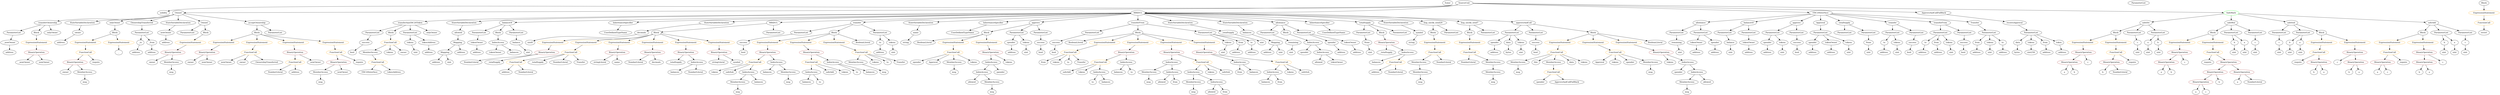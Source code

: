 strict digraph {
	graph [bb="0,0,15202,684"];
	node [label="\N"];
	Enter	[height=0.5,
		pos="8772.6,666",
		width=0.83628];
	VariableDeclaration_decimals	[color=black,
		height=0.5,
		label=decimals,
		pos="3902.6,450",
		width=1.1967];
	ElementaryTypeName_uint8	[color=black,
		height=0.5,
		label=uint8,
		pos="3232.6,378",
		width=0.7947];
	VariableDeclaration_decimals -> ElementaryTypeName_uint8	[pos="e,3254.2,390.27 3871,437.27 3864.3,435.19 3857.3,433.28 3850.6,432 3596.9,383.48 3521.3,457.73 3270.6,396 3268.7,395.54 3266.8,394.98 \
3264.9,394.37"];
	Block_Unnamed_3	[color=black,
		height=0.5,
		label=Block,
		pos="12821,450",
		width=0.90558];
	ExpressionStatement_Unnamed_7	[color=orange,
		height=0.5,
		label=ExpressionStatement,
		pos="12626,378",
		width=2.458];
	Block_Unnamed_3 -> ExpressionStatement_Unnamed_7	[pos="e,12668,394.24 12794,439.41 12764,428.81 12716,411.47 12679,398.08"];
	ExpressionStatement_Unnamed_6	[color=orange,
		height=0.5,
		label=ExpressionStatement,
		pos="12821,378",
		width=2.458];
	Block_Unnamed_3 -> ExpressionStatement_Unnamed_6	[pos="e,12821,396.1 12821,431.7 12821,424.41 12821,415.73 12821,407.54"];
	Identifier_msg_9	[color=black,
		height=0.5,
		label=msg,
		pos="6928.6,90",
		width=0.75];
	NumberLiteral_Unnamed_3	[color=black,
		height=0.5,
		label=NumberLiteral,
		pos="3829.6,234",
		width=1.765];
	Parameter_spender_4	[color=black,
		height=0.5,
		label=spender,
		pos="9057.6,378",
		width=1.1135];
	ElementaryTypeName_address_31	[color=black,
		height=0.5,
		label=address,
		pos="9055.6,306",
		width=1.0996];
	Parameter_spender_4 -> ElementaryTypeName_address_31	[pos="e,9056,324.1 9057.1,359.7 9056.9,352.41 9056.6,343.73 9056.4,335.54"];
	FunctionDefinition_allowance	[color=black,
		height=0.5,
		label=allowance,
		pos="10309,522",
		width=1.3076];
	ParameterList_Unnamed_13	[color=black,
		height=0.5,
		label=ParameterList,
		pos="10162,450",
		width=1.7095];
	FunctionDefinition_allowance -> ParameterList_Unnamed_13	[pos="e,10193,465.84 10280,507.34 10258,496.89 10227,482.35 10203,470.66"];
	ParameterList_Unnamed_12	[color=black,
		height=0.5,
		label=ParameterList,
		pos="10309,450",
		width=1.7095];
	FunctionDefinition_allowance -> ParameterList_Unnamed_12	[pos="e,10309,468.1 10309,503.7 10309,496.41 10309,487.73 10309,479.54"];
	FunctionDefinition_transferAnyERC20Token	[color=black,
		height=0.5,
		label=transferAnyERC20Token,
		pos="2483.6,522",
		width=2.9293];
	ParameterList_Unnamed_46	[color=black,
		height=0.5,
		label=ParameterList,
		pos="2226.6,450",
		width=1.7095];
	FunctionDefinition_transferAnyERC20Token -> ParameterList_Unnamed_46	[pos="e,2270.3,462.92 2429.1,506.15 2385.5,494.3 2324.9,477.78 2281.3,465.91"];
	Block_Unnamed_19	[color=black,
		height=0.5,
		label=Block,
		pos="2360.6,450",
		width=0.90558];
	FunctionDefinition_transferAnyERC20Token -> Block_Unnamed_19	[pos="e,2382.5,463.46 2454.1,504.23 2435.5,493.65 2411.5,479.99 2392.5,469.16"];
	ParameterList_Unnamed_45	[color=black,
		height=0.5,
		label=ParameterList,
		pos="2483.6,450",
		width=1.7095];
	FunctionDefinition_transferAnyERC20Token -> ParameterList_Unnamed_45	[pos="e,2483.6,468.1 2483.6,503.7 2483.6,496.41 2483.6,487.73 2483.6,479.54"];
	ModifierInvocation_onlyOwner_1	[color=black,
		height=0.5,
		label=onlyOwner,
		pos="2614.6,450",
		width=1.4323];
	FunctionDefinition_transferAnyERC20Token -> ModifierInvocation_onlyOwner_1	[pos="e,2587.3,465.57 2514.6,504.41 2533.4,494.36 2557.5,481.47 2577.4,470.88"];
	BinaryOperation_Unnamed_7	[color=brown,
		height=0.5,
		label=BinaryOperation,
		pos="13142,234",
		width=1.9867];
	Identifier_a_4	[color=black,
		height=0.5,
		label=a,
		pos="13106,162",
		width=0.75];
	BinaryOperation_Unnamed_7 -> Identifier_a_4	[pos="e,13114,179.14 13133,215.7 13129,207.75 13124,198.16 13119,189.34"];
	Identifier_b_3	[color=black,
		height=0.5,
		label=b,
		pos="13178,162",
		width=0.75];
	BinaryOperation_Unnamed_7 -> Identifier_b_3	[pos="e,13169,179.14 13150,215.7 13155,207.75 13159,198.16 13164,189.34"];
	BinaryOperation_Unnamed_12	[color=brown,
		height=0.5,
		label=BinaryOperation,
		pos="12785,234",
		width=1.9867];
	Identifier_b_5	[color=black,
		height=0.5,
		label=b,
		pos="12730,162",
		width=0.75];
	BinaryOperation_Unnamed_12 -> Identifier_b_5	[pos="e,12742,178.36 12771,216.05 12764,207.44 12756,196.81 12749,187.33"];
	NumberLiteral_Unnamed_1	[color=black,
		height=0.5,
		label=NumberLiteral,
		pos="12839,162",
		width=1.765];
	BinaryOperation_Unnamed_12 -> NumberLiteral_Unnamed_1	[pos="e,12826,179.79 12798,216.05 12804,207.89 12812,197.91 12819,188.82"];
	ParameterList_Unnamed_41	[color=black,
		height=0.5,
		label=ParameterList,
		pos="9174.6,450",
		width=1.7095];
	ParameterList_Unnamed_41 -> Parameter_spender_4	[pos="e,9080.9,393 9148.3,433.29 9131.2,423.09 9108.9,409.7 9090.6,398.78"];
	Parameter_data_1	[color=black,
		height=0.5,
		label=data,
		pos="9142.6,378",
		width=0.75];
	ParameterList_Unnamed_41 -> Parameter_data_1	[pos="e,9150.2,395.62 9166.6,431.7 9163.1,423.95 9158.8,414.64 9154.9,406.02"];
	Parameter_tokens_7	[color=black,
		height=0.5,
		label=tokens,
		pos="9222.6,378",
		width=0.97489];
	ParameterList_Unnamed_41 -> Parameter_tokens_7	[pos="e,9211.4,395.31 9186.2,432.05 9191.8,423.85 9198.7,413.83 9204.9,404.71"];
	Parameter_c_3	[color=black,
		height=0.5,
		label=c,
		pos="12954,378",
		width=0.75];
	ElementaryTypeName_uint_11	[color=black,
		height=0.5,
		label=uint,
		pos="12954,306",
		width=0.75];
	Parameter_c_3 -> ElementaryTypeName_uint_11	[pos="e,12954,324.1 12954,359.7 12954,352.41 12954,343.73 12954,335.54"];
	Identifier_allowed_1	[color=black,
		height=0.5,
		label=allowed,
		pos="7012.6,90",
		width=1.0858];
	Identifier_msg_14	[color=black,
		height=0.5,
		label=msg,
		pos="8603.6,90",
		width=0.75];
	ParameterList_Unnamed_11	[color=black,
		height=0.5,
		label=ParameterList,
		pos="10455,450",
		width=1.7095];
	Parameter_balance	[color=black,
		height=0.5,
		label=balance,
		pos="10483,378",
		width=1.0719];
	ParameterList_Unnamed_11 -> Parameter_balance	[pos="e,10476,396.1 10461,431.7 10464,424.15 10468,415.12 10471,406.68"];
	ElementaryTypeName_address_32	[color=black,
		height=0.5,
		label=address,
		pos="2599.6,306",
		width=1.0996];
	MemberAccess_Unnamed_18	[color=black,
		height=0.5,
		label=MemberAccess,
		pos="2226.6,306",
		width=1.9174];
	FunctionCall_Unnamed_26	[color=orange,
		height=0.5,
		label=FunctionCall,
		pos="2280.6,234",
		width=1.6125];
	MemberAccess_Unnamed_18 -> FunctionCall_Unnamed_26	[pos="e,2267.6,251.79 2239.6,288.05 2245.9,279.89 2253.6,269.91 2260.6,260.82"];
	IndexAccess_Unnamed_7	[color=black,
		height=0.5,
		label=IndexAccess,
		pos="6045.6,234",
		width=1.6402];
	IndexAccess_Unnamed_8	[color=black,
		height=0.5,
		label=IndexAccess,
		pos="5986.6,162",
		width=1.6402];
	IndexAccess_Unnamed_7 -> IndexAccess_Unnamed_8	[pos="e,6000.7,179.79 6031.3,216.05 6024.3,207.8 6015.8,197.7 6008.1,188.54"];
	Identifier_spender	[color=black,
		height=0.5,
		label=spender,
		pos="6103.6,162",
		width=1.1135];
	IndexAccess_Unnamed_7 -> Identifier_spender	[pos="e,6090,179.31 6059.6,216.05 6066.5,207.68 6075,197.4 6082.7,188.13"];
	Parameter_spender_1	[color=black,
		height=0.5,
		label=spender,
		pos="10710,378",
		width=1.1135];
	ElementaryTypeName_address_4	[color=black,
		height=0.5,
		label=address,
		pos="10710,306",
		width=1.0996];
	Parameter_spender_1 -> ElementaryTypeName_address_4	[pos="e,10710,324.1 10710,359.7 10710,352.41 10710,343.73 10710,335.54"];
	Block_Unnamed_13	[color=black,
		height=0.5,
		label=Block,
		pos="5949.6,450",
		width=0.90558];
	BooleanLiteral_Unnamed_1	[color=black,
		height=0.5,
		label=BooleanLiteral,
		pos="5583.6,378",
		width=1.7788];
	Block_Unnamed_13 -> BooleanLiteral_Unnamed_1	[pos="e,5630.8,390.47 5925,437.92 5919.4,435.69 5913.3,433.56 5907.6,432 5799.2,402.73 5767.9,416.58 5657.6,396 5652.4,395.04 5647.1,393.97 \
5641.7,392.84"];
	ExpressionStatement_Unnamed_27	[color=orange,
		height=0.5,
		label=ExpressionStatement,
		pos="5754.6,378",
		width=2.458];
	Block_Unnamed_13 -> ExpressionStatement_Unnamed_27	[pos="e,5799.6,393.94 5923.9,438.36 5918.5,436.21 5912.9,433.99 5907.6,432 5875.6,420 5839.5,407.46 5810.4,397.58"];
	ExpressionStatement_Unnamed_26	[color=orange,
		height=0.5,
		label=ExpressionStatement,
		pos="5949.6,378",
		width=2.458];
	Block_Unnamed_13 -> ExpressionStatement_Unnamed_26	[pos="e,5949.6,396.1 5949.6,431.7 5949.6,424.41 5949.6,415.73 5949.6,407.54"];
	Identifier_from_4	[color=black,
		height=0.5,
		label=from,
		pos="6262.6,234",
		width=0.7947];
	ParameterList_Unnamed_40	[color=black,
		height=0.5,
		label=ParameterList,
		pos="7686.6,450",
		width=1.7095];
	Parameter_remaining_1	[color=black,
		height=0.5,
		label=remaining,
		pos="7825.6,378",
		width=1.2798];
	ParameterList_Unnamed_40 -> Parameter_remaining_1	[pos="e,7798.1,392.8 7716.4,433.98 7737.3,423.44 7765.5,409.26 7787.9,397.94"];
	Identifier_Approval_1	[color=black,
		height=0.5,
		label=Approval,
		pos="9721.6,234",
		width=1.266];
	ElementaryTypeName_uint_19	[color=black,
		height=0.5,
		label=uint,
		pos="11217,306",
		width=0.75];
	Identifier_ERC20Interface	[color=black,
		height=0.5,
		label=ERC20Interface,
		pos="2267.6,162",
		width=1.959];
	FunctionCall_Unnamed_26 -> Identifier_ERC20Interface	[pos="e,2270.7,180.1 2277.3,215.7 2276,208.32 2274.3,199.52 2272.8,191.25"];
	Identifier_tokenAddress	[color=black,
		height=0.5,
		label=tokenAddress,
		pos="2418.6,162",
		width=1.7372];
	FunctionCall_Unnamed_26 -> Identifier_tokenAddress	[pos="e,2388.9,178.07 2309.8,218.15 2329.9,207.97 2356.8,194.33 2378.8,183.16"];
	BinaryOperation_Unnamed_20	[color=brown,
		height=0.5,
		label=BinaryOperation,
		pos="1775.6,306",
		width=1.9867];
	FunctionCall_Unnamed_7	[color=orange,
		height=0.5,
		label=FunctionCall,
		pos="1775.6,234",
		width=1.6125];
	BinaryOperation_Unnamed_20 -> FunctionCall_Unnamed_7	[pos="e,1775.6,252.1 1775.6,287.7 1775.6,280.41 1775.6,271.73 1775.6,263.54"];
	Identifier_newOwner_4	[color=black,
		height=0.5,
		label=newOwner,
		pos="1902.6,234",
		width=1.4046];
	BinaryOperation_Unnamed_20 -> Identifier_newOwner_4	[pos="e,1876,249.63 1804.4,289.12 1822.7,279.02 1846.6,265.86 1866.2,255.04"];
	IndexAccess_Unnamed_13	[color=black,
		height=0.5,
		label=IndexAccess,
		pos="7214.6,162",
		width=1.6402];
	MemberAccess_Unnamed_11	[color=black,
		height=0.5,
		label=MemberAccess,
		pos="7214.6,90",
		width=1.9174];
	IndexAccess_Unnamed_13 -> MemberAccess_Unnamed_11	[pos="e,7214.6,108.1 7214.6,143.7 7214.6,136.41 7214.6,127.73 7214.6,119.54"];
	IndexAccess_Unnamed_14	[color=black,
		height=0.5,
		label=IndexAccess,
		pos="7360.6,90",
		width=1.6402];
	IndexAccess_Unnamed_13 -> IndexAccess_Unnamed_14	[pos="e,7329.7,105.78 7245.2,146.33 7266.8,135.95 7296,121.94 7319.7,110.61"];
	FunctionCall_Unnamed_13	[color=orange,
		height=0.5,
		label=FunctionCall,
		pos="5190.6,306",
		width=1.6125];
	MemberAccess_Unnamed_5	[color=black,
		height=0.5,
		label=MemberAccess,
		pos="5185.6,234",
		width=1.9174];
	FunctionCall_Unnamed_13 -> MemberAccess_Unnamed_5	[pos="e,5186.8,252.1 5189.3,287.7 5188.8,280.41 5188.2,271.73 5187.6,263.54"];
	Identifier_tokens_2	[color=black,
		height=0.5,
		label=tokens,
		pos="5307.6,234",
		width=0.97489];
	FunctionCall_Unnamed_13 -> Identifier_tokens_2	[pos="e,5285.2,248.37 5216.5,289.46 5233.9,279.07 5256.9,265.3 5275.4,254.22"];
	Identifier_to_2	[color=black,
		height=0.5,
		label=to,
		pos="5387.6,234",
		width=0.75];
	FunctionCall_Unnamed_13 -> Identifier_to_2	[pos="e,5366.4,245.51 5231.7,292.97 5264.6,283.02 5311.5,267.97 5351.6,252 5353.1,251.39 5354.6,250.75 5356.2,250.09"];
	Identifier_Transfer_1	[color=black,
		height=0.5,
		label=Transfer,
		pos="5474.6,234",
		width=1.1689];
	FunctionCall_Unnamed_13 -> Identifier_Transfer_1	[pos="e,5442.6,246.23 5234.1,293.71 5241.9,291.76 5250,289.79 5257.6,288 5331,270.71 5350.8,271.97 5423.6,252 5426.3,251.25 5429.1,250.45 \
5431.9,249.61"];
	Parameter_success_7	[color=black,
		height=0.5,
		label=success,
		pos="2199.6,378",
		width=1.1135];
	ElementaryTypeName_bool_7	[color=black,
		height=0.5,
		label=bool,
		pos="2111.6,306",
		width=0.76697];
	Parameter_success_7 -> ElementaryTypeName_bool_7	[pos="e,2128.5,320.5 2180.5,361.81 2167.9,351.81 2151.3,338.6 2137.5,327.65"];
	FunctionDefinition_transferOwnership	[color=black,
		height=0.5,
		label=transferOwnership,
		pos="268.55,522",
		width=2.1947];
	ParameterList_Unnamed_25	[color=black,
		height=0.5,
		label=ParameterList,
		pos="80.555,450",
		width=1.7095];
	FunctionDefinition_transferOwnership -> ParameterList_Unnamed_25	[pos="e,117.49,464.75 228.68,506.15 199.28,495.21 159.15,480.26 128.08,468.69"];
	Block_Unnamed_6	[color=black,
		height=0.5,
		label=Block,
		pos="217.55,450",
		width=0.90558];
	FunctionDefinition_transferOwnership -> Block_Unnamed_6	[pos="e,229.09,466.83 256.21,504.05 250.08,495.65 242.56,485.32 235.79,476.02"];
	ModifierInvocation_onlyOwner	[color=black,
		height=0.5,
		label=onlyOwner,
		pos="319.55,450",
		width=1.4323];
	FunctionDefinition_transferOwnership -> ModifierInvocation_onlyOwner	[pos="e,307.32,467.79 280.9,504.05 286.85,495.89 294.12,485.91 300.74,476.82"];
	Parameter_to	[color=black,
		height=0.5,
		label=to,
		pos="11377,378",
		width=0.75];
	ElementaryTypeName_address_3	[color=black,
		height=0.5,
		label=address,
		pos="11377,306",
		width=1.0996];
	Parameter_to -> ElementaryTypeName_address_3	[pos="e,11377,324.1 11377,359.7 11377,352.41 11377,343.73 11377,335.54"];
	PragmaDirective_solidity	[color=black,
		height=0.5,
		label=solidity,
		pos="974.55,594",
		width=1.0442];
	Parameter_b_2	[color=black,
		height=0.5,
		label=b,
		pos="13559,378",
		width=0.75];
	ElementaryTypeName_uint_7	[color=black,
		height=0.5,
		label=uint,
		pos="13559,306",
		width=0.75];
	Parameter_b_2 -> ElementaryTypeName_uint_7	[pos="e,13559,324.1 13559,359.7 13559,352.41 13559,343.73 13559,335.54"];
	StateVariableDeclaration_Unnamed_7	[color=black,
		height=0.5,
		label=StateVariableDeclaration,
		pos="2825.6,522",
		width=2.8184];
	VariableDeclaration_allowed	[color=black,
		height=0.5,
		label=allowed,
		pos="2786.6,450",
		width=1.0858];
	StateVariableDeclaration_Unnamed_7 -> VariableDeclaration_allowed	[pos="e,2795.8,467.62 2815.9,503.7 2811.5,495.78 2806.2,486.23 2801.3,477.44"];
	ExpressionStatement_Unnamed_4	[color=orange,
		height=0.5,
		label=ExpressionStatement,
		pos="13231,378",
		width=2.458];
	BinaryOperation_Unnamed_6	[color=brown,
		height=0.5,
		label=BinaryOperation,
		pos="13231,306",
		width=1.9867];
	ExpressionStatement_Unnamed_4 -> BinaryOperation_Unnamed_6	[pos="e,13231,324.1 13231,359.7 13231,352.41 13231,343.73 13231,335.54"];
	ElementaryTypeName_address_25	[color=black,
		height=0.5,
		label=address,
		pos="5306.6,306",
		width=1.0996];
	ElementaryTypeName_address_26	[color=black,
		height=0.5,
		label=address,
		pos="6100.6,306",
		width=1.0996];
	BinaryOperation_Unnamed_14	[color=brown,
		height=0.5,
		label=BinaryOperation,
		pos="12532,234",
		width=1.9867];
	Identifier_a_7	[color=black,
		height=0.5,
		label=a,
		pos="12496,162",
		width=0.75];
	BinaryOperation_Unnamed_14 -> Identifier_a_7	[pos="e,12504,179.14 12523,215.7 12519,207.75 12514,198.16 12509,189.34"];
	Identifier_b_6	[color=black,
		height=0.5,
		label=b,
		pos="12568,162",
		width=0.75];
	BinaryOperation_Unnamed_14 -> Identifier_b_6	[pos="e,12559,179.14 12540,215.7 12545,207.75 12549,198.16 12554,189.34"];
	FunctionDefinition_balanceOf_1	[color=black,
		height=0.5,
		label=balanceOf,
		pos="3089.6,522",
		width=1.3491];
	ParameterList_Unnamed_30	[color=black,
		height=0.5,
		label=ParameterList,
		pos="2915.6,450",
		width=1.7095];
	FunctionDefinition_balanceOf_1 -> ParameterList_Unnamed_30	[pos="e,2950.9,465.2 3057.6,508.16 3030.6,497.29 2991.5,481.56 2961.2,469.36"];
	Block_Unnamed_10	[color=black,
		height=0.5,
		label=Block,
		pos="3032.6,450",
		width=0.90558];
	FunctionDefinition_balanceOf_1 -> Block_Unnamed_10	[pos="e,3045.6,466.99 3076,504.41 3069.1,495.83 3060.4,485.19 3052.6,475.67"];
	ParameterList_Unnamed_31	[color=black,
		height=0.5,
		label=ParameterList,
		pos="3145.6,450",
		width=1.7095];
	FunctionDefinition_balanceOf_1 -> ParameterList_Unnamed_31	[pos="e,3132,467.96 3102.8,504.41 3109.4,496.16 3117.5,486.01 3124.9,476.78"];
	FunctionDefinition_balanceOf	[color=black,
		height=0.5,
		label=balanceOf,
		pos="10596,522",
		width=1.3491];
	FunctionDefinition_balanceOf -> ParameterList_Unnamed_11	[pos="e,10485,465.94 10567,507 10547,496.69 10518,482.52 10495,471.02"];
	ParameterList_Unnamed_10	[color=black,
		height=0.5,
		label=ParameterList,
		pos="10596,450",
		width=1.7095];
	FunctionDefinition_balanceOf -> ParameterList_Unnamed_10	[pos="e,10596,468.1 10596,503.7 10596,496.41 10596,487.73 10596,479.54"];
	Identifier_allowed	[color=black,
		height=0.5,
		label=allowed,
		pos="5923.6,90",
		width=1.0858];
	Parameter_to_1	[color=black,
		height=0.5,
		label=to,
		pos="11635,378",
		width=0.75];
	ElementaryTypeName_address_6	[color=black,
		height=0.5,
		label=address,
		pos="11622,306",
		width=1.0996];
	Parameter_to_1 -> ElementaryTypeName_address_6	[pos="e,11625,324.1 11631,359.7 11630,352.32 11628,343.52 11627,335.25"];
	StateVariableDeclaration_Unnamed	[color=black,
		height=0.5,
		label=StateVariableDeclaration,
		pos="510.55,522",
		width=2.8184];
	VariableDeclaration_owner	[color=black,
		height=0.5,
		label=owner,
		pos="466.55,450",
		width=0.93331];
	StateVariableDeclaration_Unnamed -> VariableDeclaration_owner	[pos="e,476.7,467.14 499.68,503.7 494.58,495.58 488.39,485.74 482.75,476.76"];
	BooleanLiteral_Unnamed_2	[color=black,
		height=0.5,
		label=BooleanLiteral,
		pos="6502.6,378",
		width=1.7788];
	InheritanceSpecifier_Unnamed_1	[color=black,
		height=0.5,
		label=InheritanceSpecifier,
		pos="3766.6,522",
		width=2.3333];
	UserDefinedTypeName_Unnamed_1	[color=black,
		height=0.5,
		label=UserDefinedTypeName,
		pos="3743.6,450",
		width=2.7214];
	InheritanceSpecifier_Unnamed_1 -> UserDefinedTypeName_Unnamed_1	[pos="e,3749.2,468.1 3760.9,503.7 3758.4,496.24 3755.5,487.32 3752.7,478.97"];
	FunctionCall_Unnamed_11	[color=orange,
		height=0.5,
		label=FunctionCall,
		pos="4563.6,234",
		width=1.6125];
	Identifier_tokens	[color=black,
		height=0.5,
		label=tokens,
		pos="4296.6,162",
		width=0.97489];
	FunctionCall_Unnamed_11 -> Identifier_tokens	[pos="e,4323.3,174.04 4520,221.8 4512.2,219.84 4504.1,217.84 4496.6,216 4427.4,199.25 4408.6,200.87 4340.6,180 4338.4,179.35 4336.3,178.65 \
4334.1,177.92"];
	Identifier_safeSub	[color=black,
		height=0.5,
		label=safeSub,
		pos="4390.6,162",
		width=1.1274];
	FunctionCall_Unnamed_11 -> Identifier_safeSub	[pos="e,4419.8,174.82 4529.4,219.17 4500.9,207.64 4460.2,191.19 4430.3,179.07"];
	IndexAccess_Unnamed_4	[color=black,
		height=0.5,
		label=IndexAccess,
		pos="4508.6,162",
		width=1.6402];
	FunctionCall_Unnamed_11 -> IndexAccess_Unnamed_4	[pos="e,4521.7,179.79 4550.2,216.05 4543.8,207.89 4536,197.91 4528.8,188.82"];
	ElementaryTypeName_address	[color=black,
		height=0.5,
		label=address,
		pos="10596,306",
		width=1.0996];
	ExpressionStatement_Unnamed_14	[color=orange,
		height=0.5,
		label=ExpressionStatement,
		pos="1348.6,378",
		width=2.458];
	BinaryOperation_Unnamed_19	[color=brown,
		height=0.5,
		label=BinaryOperation,
		pos="1237.6,306",
		width=1.9867];
	ExpressionStatement_Unnamed_14 -> BinaryOperation_Unnamed_19	[pos="e,1263.3,323.23 1322.2,360.41 1307.5,351.1 1288.9,339.37 1272.9,329.27"];
	NumberLiteral_Unnamed_4	[color=black,
		height=0.5,
		label=NumberLiteral,
		pos="2829.6,234",
		width=1.765];
	Parameter_tokens_8	[color=black,
		height=0.5,
		label=tokens,
		pos="2483.6,378",
		width=0.97489];
	ElementaryTypeName_uint_30	[color=black,
		height=0.5,
		label=uint,
		pos="2514.6,306",
		width=0.75];
	Parameter_tokens_8 -> ElementaryTypeName_uint_30	[pos="e,2507.1,323.79 2491.1,360.05 2494.5,352.32 2498.6,342.96 2502.5,334.27"];
	ElementaryTypeName_address_19	[color=black,
		height=0.5,
		label=address,
		pos="7653.6,306",
		width=1.0996];
	ParameterList_Unnamed_24	[color=black,
		height=0.5,
		label=ParameterList,
		pos="1137.6,450",
		width=1.7095];
	BinaryOperation_Unnamed_26	[color=brown,
		height=0.5,
		label=BinaryOperation,
		pos="8414.6,378",
		width=1.9867];
	Identifier__totalSupply_3	[color=black,
		height=0.5,
		label=_totalSupply,
		pos="8414.6,306",
		width=1.6125];
	BinaryOperation_Unnamed_26 -> Identifier__totalSupply_3	[pos="e,8414.6,324.1 8414.6,359.7 8414.6,352.41 8414.6,343.73 8414.6,335.54"];
	IndexAccess_Unnamed_1	[color=black,
		height=0.5,
		label=IndexAccess,
		pos="8549.6,306",
		width=1.6402];
	BinaryOperation_Unnamed_26 -> IndexAccess_Unnamed_1	[pos="e,8520.7,321.94 8444.9,361.29 8464.3,351.22 8489.7,338.05 8510.6,327.21"];
	Identifier_to_4	[color=black,
		height=0.5,
		label=to,
		pos="6566.6,90",
		width=0.75];
	Block_Unnamed_2	[color=black,
		height=0.5,
		label=Block,
		pos="13426,450",
		width=0.90558];
	Block_Unnamed_2 -> ExpressionStatement_Unnamed_4	[pos="e,13273,394.24 13399,439.41 13369,428.81 13321,411.47 13284,398.08"];
	ExpressionStatement_Unnamed_5	[color=orange,
		height=0.5,
		label=ExpressionStatement,
		pos="13426,378",
		width=2.458];
	Block_Unnamed_2 -> ExpressionStatement_Unnamed_5	[pos="e,13426,396.1 13426,431.7 13426,424.41 13426,415.73 13426,407.54"];
	Parameter_success_3	[color=black,
		height=0.5,
		label=success,
		pos="4489.6,378",
		width=1.1135];
	ElementaryTypeName_bool_3	[color=black,
		height=0.5,
		label=bool,
		pos="4489.6,306",
		width=0.76697];
	Parameter_success_3 -> ElementaryTypeName_bool_3	[pos="e,4489.6,324.1 4489.6,359.7 4489.6,352.41 4489.6,343.73 4489.6,335.54"];
	Identifier_b_2	[color=black,
		height=0.5,
		label=b,
		pos="14287,162",
		width=0.75];
	ElementaryTypeName_uint_14	[color=black,
		height=0.5,
		label=uint,
		pos="10169,306",
		width=0.75];
	Identifier_msg_5	[color=black,
		height=0.5,
		label=msg,
		pos="5374.6,162",
		width=0.75];
	ElementaryTypeName_uint_29	[color=black,
		height=0.5,
		label=uint,
		pos="9222.6,306",
		width=0.75];
	Identifier_balances_6	[color=black,
		height=0.5,
		label=balances,
		pos="4875.6,90",
		width=1.1828];
	StateVariableDeclaration_Unnamed_4	[color=black,
		height=0.5,
		label=StateVariableDeclaration,
		pos="4321.6,522",
		width=2.8184];
	StateVariableDeclaration_Unnamed_4 -> VariableDeclaration_decimals	[pos="e,3934.5,462.4 4234,512.65 4159.2,504.5 4048.9,490.06 3954.6,468 3951.6,467.3 3948.5,466.51 3945.5,465.67"];
	FunctionDefinition_approve	[color=black,
		height=0.5,
		label=approve,
		pos="10878,522",
		width=1.1412];
	ParameterList_Unnamed_16	[color=black,
		height=0.5,
		label=ParameterList,
		pos="10737,450",
		width=1.7095];
	FunctionDefinition_approve -> ParameterList_Unnamed_16	[pos="e,10767,466.05 10851,507.83 10830,497.48 10801,482.89 10777,471.09"];
	ParameterList_Unnamed_17	[color=black,
		height=0.5,
		label=ParameterList,
		pos="10878,450",
		width=1.7095];
	FunctionDefinition_approve -> ParameterList_Unnamed_17	[pos="e,10878,468.1 10878,503.7 10878,496.41 10878,487.73 10878,479.54"];
	Identifier_owner_1	[color=black,
		height=0.5,
		label=owner,
		pos="404.55,162",
		width=0.93331];
	ElementaryTypeName_uint_13	[color=black,
		height=0.5,
		label=uint,
		pos="10483,306",
		width=0.75];
	Parameter_balance -> ElementaryTypeName_uint_13	[pos="e,10483,324.1 10483,359.7 10483,352.41 10483,343.73 10483,335.54"];
	FunctionDefinition_MRIDUL	[color=black,
		height=0.5,
		label=MRIDUL,
		pos="4663.6,522",
		width=1.2937];
	Block_Unnamed_8	[color=black,
		height=0.5,
		label=Block,
		pos="3996.6,450",
		width=0.90558];
	FunctionDefinition_MRIDUL -> Block_Unnamed_8	[pos="e,4028.5,454.36 4619,516.33 4497.3,503.55 4160,468.16 4039.8,455.54"];
	ParameterList_Unnamed_27	[color=black,
		height=0.5,
		label=ParameterList,
		pos="4663.6,450",
		width=1.7095];
	FunctionDefinition_MRIDUL -> ParameterList_Unnamed_27	[pos="e,4663.6,468.1 4663.6,503.7 4663.6,496.41 4663.6,487.73 4663.6,479.54"];
	ModifierDefinition_onlyOwner	[color=black,
		height=0.5,
		label=onlyOwner,
		pos="689.55,522",
		width=1.4323];
	Block_Unnamed_5	[color=black,
		height=0.5,
		label=Block,
		pos="689.55,450",
		width=0.90558];
	ModifierDefinition_onlyOwner -> Block_Unnamed_5	[pos="e,689.55,468.1 689.55,503.7 689.55,496.41 689.55,487.73 689.55,479.54"];
	ElementaryTypeName_bytes_1	[color=black,
		height=0.5,
		label=bytes,
		pos="9143.6,306",
		width=0.85014];
	ExpressionStatement_Unnamed_1	[color=orange,
		height=0.5,
		label=ExpressionStatement,
		pos="14533,378",
		width=2.458];
	FunctionCall_Unnamed	[color=orange,
		height=0.5,
		label=FunctionCall,
		pos="14533,306",
		width=1.6125];
	ExpressionStatement_Unnamed_1 -> FunctionCall_Unnamed	[pos="e,14533,324.1 14533,359.7 14533,352.41 14533,343.73 14533,335.54"];
	ElementaryTypeName_address_1	[color=black,
		height=0.5,
		label=address,
		pos="10272,306",
		width=1.0996];
	Parameter_remaining	[color=black,
		height=0.5,
		label=remaining,
		pos="10152,378",
		width=1.2798];
	ParameterList_Unnamed_13 -> Parameter_remaining	[pos="e,10154,396.1 10159,431.7 10158,424.32 10157,415.52 10156,407.25"];
	Parameter_tokens	[color=black,
		height=0.5,
		label=tokens,
		pos="11457,378",
		width=0.97489];
	ElementaryTypeName_uint_15	[color=black,
		height=0.5,
		label=uint,
		pos="11462,306",
		width=0.75];
	Parameter_tokens -> ElementaryTypeName_uint_15	[pos="e,11460,324.1 11458,359.7 11458,352.41 11459,343.73 11460,335.54"];
	VariableDeclaration_spender	[color=black,
		height=0.5,
		label=spender,
		pos="10994,378",
		width=1.1135];
	ElementaryTypeName_address_10	[color=black,
		height=0.5,
		label=address,
		pos="10994,306",
		width=1.0996];
	VariableDeclaration_spender -> ElementaryTypeName_address_10	[pos="e,10994,324.1 10994,359.7 10994,352.41 10994,343.73 10994,335.54"];
	BinaryOperation_Unnamed_2	[color=brown,
		height=0.5,
		label=BinaryOperation,
		pos="14484,234",
		width=1.9867];
	Identifier_a_1	[color=black,
		height=0.5,
		label=a,
		pos="14458,162",
		width=0.75];
	BinaryOperation_Unnamed_2 -> Identifier_a_1	[pos="e,14464,179.62 14477,215.7 14474,208.04 14471,198.85 14468,190.3"];
	Identifier_c_1	[color=black,
		height=0.5,
		label=c,
		pos="14530,162",
		width=0.75];
	BinaryOperation_Unnamed_2 -> Identifier_c_1	[pos="e,14519,178.83 14495,216.05 14500,207.73 14507,197.54 14513,188.32"];
	ElementaryTypeName_uint_3	[color=black,
		height=0.5,
		label=uint,
		pos="13971,306",
		width=0.75];
	EventDefinition_OwnershipTransferred	[color=black,
		height=0.5,
		label=OwnershipTransferred,
		pos="853.55,522",
		width=2.6243];
	ParameterList_Unnamed_23	[color=black,
		height=0.5,
		label=ParameterList,
		pos="853.55,450",
		width=1.7095];
	EventDefinition_OwnershipTransferred -> ParameterList_Unnamed_23	[pos="e,853.55,468.1 853.55,503.7 853.55,496.41 853.55,487.73 853.55,479.54"];
	ParameterList_Unnamed_3	[color=black,
		height=0.5,
		label=ParameterList,
		pos="13830,450",
		width=1.7095];
	Parameter_c_1	[color=black,
		height=0.5,
		label=c,
		pos="13827,378",
		width=0.75];
	ParameterList_Unnamed_3 -> Parameter_c_1	[pos="e,13827,396.1 13829,431.7 13829,424.41 13828,415.73 13828,407.54"];
	BinaryOperation_Unnamed	[color=brown,
		height=0.5,
		label=BinaryOperation,
		pos="14736,306",
		width=1.9867];
	BinaryOperation_Unnamed_1	[color=brown,
		height=0.5,
		label=BinaryOperation,
		pos="14736,234",
		width=1.9867];
	BinaryOperation_Unnamed -> BinaryOperation_Unnamed_1	[pos="e,14736,252.1 14736,287.7 14736,280.41 14736,271.73 14736,263.54"];
	Identifier_c	[color=black,
		height=0.5,
		label=c,
		pos="14853,234",
		width=0.75];
	BinaryOperation_Unnamed -> Identifier_c	[pos="e,14833,246.84 14762,288.94 14780,278.11 14804,263.82 14823,252.67"];
	Block_Unnamed_7	[color=black,
		height=0.5,
		label=Block,
		pos="1543.6,450",
		width=0.90558];
	Block_Unnamed_7 -> ExpressionStatement_Unnamed_14	[pos="e,1391,394.24 1516.8,439.41 1487.3,428.81 1439,411.47 1401.7,398.08"];
	ExpressionStatement_Unnamed_13	[color=orange,
		height=0.5,
		label=ExpressionStatement,
		pos="1543.6,378",
		width=2.458];
	Block_Unnamed_7 -> ExpressionStatement_Unnamed_13	[pos="e,1543.6,396.1 1543.6,431.7 1543.6,424.41 1543.6,415.73 1543.6,407.54"];
	ExpressionStatement_Unnamed_15	[color=orange,
		height=0.5,
		label=ExpressionStatement,
		pos="1741.6,378",
		width=2.458];
	Block_Unnamed_7 -> ExpressionStatement_Unnamed_15	[pos="e,1695.2,393.73 1568.6,438.3 1573.8,436.15 1579.4,433.95 1584.6,432 1617.4,419.66 1654.6,407.04 1684.6,397.21"];
	ExpressionStatement_Unnamed_12	[color=orange,
		height=0.5,
		label=ExpressionStatement,
		pos="1973.6,378",
		width=2.458];
	Block_Unnamed_7 -> ExpressionStatement_Unnamed_12	[pos="e,1900.4,388.48 1567.9,437.7 1573.3,435.54 1579.1,433.49 1584.6,432 1599.1,428.07 1779,404.3 1889,389.96"];
	Identifier_msg_12	[color=black,
		height=0.5,
		label=msg,
		pos="10041,162",
		width=0.75];
	Identifier_msg_2	[color=black,
		height=0.5,
		label=msg,
		pos="1941.6,90",
		width=0.75];
	FunctionDefinition_transfer_1	[color=black,
		height=0.5,
		label=transfer,
		pos="5166.6,522",
		width=1.0719];
	ParameterList_Unnamed_33	[color=black,
		height=0.5,
		label=ParameterList,
		pos="4892.6,450",
		width=1.7095];
	FunctionDefinition_transfer_1 -> ParameterList_Unnamed_33	[pos="e,4937.9,462.59 5133.2,512.49 5087.5,500.79 5004.5,479.61 4949,465.42"];
	Block_Unnamed_11	[color=black,
		height=0.5,
		label=Block,
		pos="5026.6,450",
		width=0.90558];
	FunctionDefinition_transfer_1 -> Block_Unnamed_11	[pos="e,5050.2,462.83 5140.9,508.16 5118.2,496.83 5085,480.24 5060.3,467.85"];
	ParameterList_Unnamed_32	[color=black,
		height=0.5,
		label=ParameterList,
		pos="5306.6,450",
		width=1.7095];
	FunctionDefinition_transfer_1 -> ParameterList_Unnamed_32	[pos="e,5276.4,466.07 5192.2,508.16 5212.9,497.81 5242.4,483.07 5266.3,471.15"];
	ElementaryTypeName_bytes	[color=black,
		height=0.5,
		label=bytes,
		pos="12224,306",
		width=0.85014];
	FunctionCall_Unnamed_6	[color=orange,
		height=0.5,
		label=FunctionCall,
		pos="1500.6,306",
		width=1.6125];
	ExpressionStatement_Unnamed_13 -> FunctionCall_Unnamed_6	[pos="e,1511.1,324.1 1532.9,359.7 1528.1,351.9 1522.4,342.51 1517,333.83"];
	Parameter__newOwner	[color=black,
		height=0.5,
		label=_newOwner,
		pos="55.555,378",
		width=1.5432];
	ParameterList_Unnamed_25 -> Parameter__newOwner	[pos="e,61.664,396.1 74.375,431.7 71.681,424.15 68.455,415.12 65.441,406.68"];
	IndexAccess_Unnamed_3	[color=black,
		height=0.5,
		label=IndexAccess,
		pos="4698.6,234",
		width=1.6402];
	Identifier_balances_3	[color=black,
		height=0.5,
		label=balances,
		pos="4628.6,162",
		width=1.1828];
	IndexAccess_Unnamed_3 -> Identifier_balances_3	[pos="e,4644.5,178.99 4682,216.41 4673.2,207.66 4662.3,196.75 4652.6,187.08"];
	MemberAccess_Unnamed_3	[color=black,
		height=0.5,
		label=MemberAccess,
		pos="4758.6,162",
		width=1.9174];
	IndexAccess_Unnamed_3 -> MemberAccess_Unnamed_3	[pos="e,4744,179.96 4712.8,216.41 4719.9,208.08 4728.7,197.8 4736.7,188.49"];
	MemberAccess_Unnamed_4	[color=black,
		height=0.5,
		label=MemberAccess,
		pos="4443.6,90",
		width=1.9174];
	Identifier_msg_4	[color=black,
		height=0.5,
		label=msg,
		pos="4443.6,18",
		width=0.75];
	MemberAccess_Unnamed_4 -> Identifier_msg_4	[pos="e,4443.6,36.104 4443.6,71.697 4443.6,64.407 4443.6,55.726 4443.6,47.536"];
	Parameter_tokenAddress	[color=black,
		height=0.5,
		label=tokenAddress,
		pos="2599.6,378",
		width=1.7372];
	Parameter_tokenAddress -> ElementaryTypeName_address_32	[pos="e,2599.6,324.1 2599.6,359.7 2599.6,352.41 2599.6,343.73 2599.6,335.54"];
	Parameter_data	[color=black,
		height=0.5,
		label=data,
		pos="12227,378",
		width=0.75];
	Parameter_data -> ElementaryTypeName_bytes	[pos="e,12224,324.1 12226,359.7 12226,352.41 12225,343.73 12225,335.54"];
	IndexAccess_Unnamed_10	[color=black,
		height=0.5,
		label=IndexAccess,
		pos="7716.6,162",
		width=1.6402];
	Identifier_balances_8	[color=black,
		height=0.5,
		label=balances,
		pos="7671.6,90",
		width=1.1828];
	IndexAccess_Unnamed_10 -> Identifier_balances_8	[pos="e,7682.3,107.79 7705.7,144.05 7700.5,136.06 7694.3,126.33 7688.5,117.4"];
	Identifier_from_1	[color=black,
		height=0.5,
		label=from,
		pos="7760.6,90",
		width=0.7947];
	IndexAccess_Unnamed_10 -> Identifier_from_1	[pos="e,7750.3,107.31 7727.2,144.05 7732.3,135.94 7738.5,126.04 7744.2,117.01"];
	FunctionCall_Unnamed_19	[color=orange,
		height=0.5,
		label=FunctionCall,
		pos="6471.6,306",
		width=1.6125];
	FunctionCall_Unnamed_19 -> Identifier_from_4	[pos="e,6284.9,245.52 6428.9,293.33 6394,283.41 6343.6,268.23 6300.6,252 6298.8,251.33 6297,250.63 6295.2,249.89"];
	Identifier_tokens_8	[color=black,
		height=0.5,
		label=tokens,
		pos="6344.6,234",
		width=0.97489];
	FunctionCall_Unnamed_19 -> Identifier_tokens_8	[pos="e,6367.8,247.81 6444,289.81 6424.5,279.08 6398.3,264.64 6377.7,253.28"];
	Identifier_to_5	[color=black,
		height=0.5,
		label=to,
		pos="6424.6,234",
		width=0.75];
	FunctionCall_Unnamed_19 -> Identifier_to_5	[pos="e,6435.2,250.83 6460.2,288.05 6454.6,279.73 6447.7,269.54 6441.6,260.32"];
	Identifier_Transfer_2	[color=black,
		height=0.5,
		label=Transfer,
		pos="6511.6,234",
		width=1.1689];
	FunctionCall_Unnamed_19 -> Identifier_Transfer_2	[pos="e,6502,251.79 6481.2,288.05 6485.8,280.14 6491.2,270.54 6496.3,261.69"];
	ParameterList_Unnamed_33 -> Parameter_success_3	[pos="e,4519.7,390.22 4834.8,443.53 4764.4,436.13 4642.1,420.91 4539.6,396 4536.6,395.28 4533.6,394.47 4530.6,393.59"];
	BinaryOperation_Unnamed_13	[color=brown,
		height=0.5,
		label=BinaryOperation,
		pos="12631,306",
		width=1.9867];
	ExpressionStatement_Unnamed_7 -> BinaryOperation_Unnamed_13	[pos="e,12629,324.1 12627,359.7 12627,352.41 12628,343.73 12629,335.54"];
	Identifier_tokens_5	[color=black,
		height=0.5,
		label=tokens,
		pos="7828.6,162",
		width=0.97489];
	BinaryOperation_Unnamed_16	[color=brown,
		height=0.5,
		label=BinaryOperation,
		pos="464.55,234",
		width=1.9867];
	BinaryOperation_Unnamed_16 -> Identifier_owner_1	[pos="e,418.12,178.83 450.03,216.05 442.67,207.47 433.6,196.89 425.5,187.44"];
	MemberAccess_Unnamed_1	[color=black,
		height=0.5,
		label=MemberAccess,
		pos="525.55,162",
		width=1.9174];
	BinaryOperation_Unnamed_16 -> MemberAccess_Unnamed_1	[pos="e,510.92,179.79 479.32,216.05 486.59,207.71 495.5,197.49 503.55,188.25"];
	ExpressionStatement_Unnamed_9	[color=orange,
		height=0.5,
		label=ExpressionStatement,
		pos="509.55,378",
		width=2.458];
	Block_Unnamed_5 -> ExpressionStatement_Unnamed_9	[pos="e,549.39,394.49 663.38,438.82 636.37,428.32 593.56,411.67 559.95,398.6"];
	ExpressionStatement_Unnamed_10	[color=orange,
		height=0.5,
		label=ExpressionStatement,
		pos="704.55,378",
		width=2.458];
	Block_Unnamed_5 -> ExpressionStatement_Unnamed_10	[pos="e,700.89,396.1 693.26,431.7 694.84,424.32 696.73,415.52 698.5,407.25"];
	BinaryOperation_Unnamed_30	[color=brown,
		height=0.5,
		label=BinaryOperation,
		pos="7257.6,306",
		width=1.9867];
	IndexAccess_Unnamed_9	[color=black,
		height=0.5,
		label=IndexAccess,
		pos="7507.6,234",
		width=1.6402];
	BinaryOperation_Unnamed_30 -> IndexAccess_Unnamed_9	[pos="e,7465.1,246.88 7304,292 7346.6,280.08 7409.6,262.44 7454.2,249.94"];
	FunctionCall_Unnamed_16	[color=orange,
		height=0.5,
		label=FunctionCall,
		pos="7772.6,234",
		width=1.6125];
	BinaryOperation_Unnamed_30 -> FunctionCall_Unnamed_16	[pos="e,7717.5,240.2 7309.7,293.37 7319.3,291.43 7329.2,289.55 7338.6,288 7468.1,266.53 7620.8,249.87 7706.2,241.33"];
	MemberAccess_Unnamed_15	[color=black,
		height=0.5,
		label=MemberAccess,
		pos="9200.6,234",
		width=1.9174];
	Identifier_msg_13	[color=black,
		height=0.5,
		label=msg,
		pos="9200.6,162",
		width=0.75];
	MemberAccess_Unnamed_15 -> Identifier_msg_13	[pos="e,9200.6,180.1 9200.6,215.7 9200.6,208.41 9200.6,199.73 9200.6,191.54"];
	ParameterList_Unnamed_38	[color=black,
		height=0.5,
		label=ParameterList,
		pos="6590.6,450",
		width=1.7095];
	Parameter_success_5	[color=black,
		height=0.5,
		label=success,
		pos="6380.6,378",
		width=1.1135];
	ParameterList_Unnamed_38 -> Parameter_success_5	[pos="e,6411.6,389.87 6550.5,436 6517.9,425.38 6470.7,409.9 6429.6,396 6427.2,395.2 6424.8,394.38 6422.3,393.55"];
	FunctionDefinition_safeDiv	[color=black,
		height=0.5,
		label=safeDiv,
		pos="13025,522",
		width=1.0719];
	FunctionDefinition_safeDiv -> Block_Unnamed_3	[pos="e,12848,460.32 12994,510.52 12958,498.1 12898,477.4 12858,463.98"];
	ParameterList_Unnamed_7	[color=black,
		height=0.5,
		label=ParameterList,
		pos="12954,450",
		width=1.7095];
	FunctionDefinition_safeDiv -> ParameterList_Unnamed_7	[pos="e,12971,467.71 13009,505.46 13000,496.72 12989,485.59 12979,475.68"];
	ParameterList_Unnamed_6	[color=black,
		height=0.5,
		label=ParameterList,
		pos="13095,450",
		width=1.7095];
	FunctionDefinition_safeDiv -> ParameterList_Unnamed_6	[pos="e,13078,467.8 13040,505.12 13049,496.42 13060,485.45 13070,475.66"];
	Identifier_msg_10	[color=black,
		height=0.5,
		label=msg,
		pos="7214.6,18",
		width=0.75];
	ParameterList_Unnamed_14	[color=black,
		height=0.5,
		label=ParameterList,
		pos="11442,450",
		width=1.7095];
	ParameterList_Unnamed_14 -> Parameter_to	[pos="e,11390,393.57 11426,432.41 11418,423.28 11407,411.81 11398,401.85"];
	ParameterList_Unnamed_14 -> Parameter_tokens	[pos="e,11453,396.1 11445,431.7 11447,424.32 11449,415.52 11451,407.25"];
	Identifier_tokens_12	[color=black,
		height=0.5,
		label=tokens,
		pos="2348.6,306",
		width=0.97489];
	VariableDeclaration__to	[color=black,
		height=0.5,
		label=_to,
		pos="837.55,378",
		width=0.75];
	ElementaryTypeName_address_16	[color=black,
		height=0.5,
		label=address,
		pos="819.55,306",
		width=1.0996];
	VariableDeclaration__to -> ElementaryTypeName_address_16	[pos="e,824,324.28 833.2,360.05 831.28,352.6 828.98,343.64 826.81,335.22"];
	ElementaryTypeName_address_27	[color=black,
		height=0.5,
		label=address,
		pos="7459.6,306",
		width=1.0996];
	Identifier_safeAdd_1	[color=black,
		height=0.5,
		label=safeAdd,
		pos="6403.6,162",
		width=1.1689];
	Parameter_tokens_1	[color=black,
		height=0.5,
		label=tokens,
		pos="10803,378",
		width=0.97489];
	ElementaryTypeName_uint_16	[color=black,
		height=0.5,
		label=uint,
		pos="10803,306",
		width=0.75];
	Parameter_tokens_1 -> ElementaryTypeName_uint_16	[pos="e,10803,324.1 10803,359.7 10803,352.41 10803,343.73 10803,335.54"];
	Identifier_balances_10	[color=black,
		height=0.5,
		label=balances,
		pos="6654.6,90",
		width=1.1828];
	ParameterList_Unnamed_15	[color=black,
		height=0.5,
		label=ParameterList,
		pos="11583,450",
		width=1.7095];
	Parameter_success	[color=black,
		height=0.5,
		label=success,
		pos="11550,378",
		width=1.1135];
	ParameterList_Unnamed_15 -> Parameter_success	[pos="e,11558,396.1 11574,431.7 11571,424.07 11566,414.92 11562,406.4"];
	ElementaryTypeName_uint_20	[color=black,
		height=0.5,
		label=uint,
		pos="7628.6,378",
		width=0.75];
	EventDefinition_Approval	[color=black,
		height=0.5,
		label=Approval,
		pos="11019,522",
		width=1.266];
	ParameterList_Unnamed_21	[color=black,
		height=0.5,
		label=ParameterList,
		pos="11019,450",
		width=1.7095];
	EventDefinition_Approval -> ParameterList_Unnamed_21	[pos="e,11019,468.1 11019,503.7 11019,496.41 11019,487.73 11019,479.54"];
	ExpressionStatement_Unnamed_19	[color=orange,
		height=0.5,
		label=ExpressionStatement,
		pos="3367.6,378",
		width=2.458];
	Block_Unnamed_8 -> ExpressionStatement_Unnamed_19	[pos="e,3430.9,390.93 3972.1,437.62 3966.4,435.41 3960.4,433.36 3954.6,432 3742.3,382.52 3681.8,422.66 3465.6,396 3457.9,395.06 3450,393.93 \
3442.1,392.71"];
	ExpressionStatement_Unnamed_21	[color=orange,
		height=0.5,
		label=ExpressionStatement,
		pos="3562.6,378",
		width=2.458];
	Block_Unnamed_8 -> ExpressionStatement_Unnamed_21	[pos="e,3627.1,390.66 3972,437.83 3966.4,435.6 3960.3,433.5 3954.6,432 3827.1,399.02 3790.8,415.26 3660.6,396 3653.4,394.93 3645.9,393.76 \
3638.4,392.54"];
	ExpressionStatement_Unnamed_17	[color=orange,
		height=0.5,
		label=ExpressionStatement,
		pos="3757.6,378",
		width=2.458];
	Block_Unnamed_8 -> ExpressionStatement_Unnamed_17	[pos="e,3813.7,392.17 3971.4,438.25 3965.9,436.05 3960.1,433.85 3954.6,432 3911.9,417.7 3863.1,404.54 3824.8,394.92"];
	ExpressionStatement_Unnamed_18	[color=orange,
		height=0.5,
		label=ExpressionStatement,
		pos="3952.6,378",
		width=2.458];
	Block_Unnamed_8 -> ExpressionStatement_Unnamed_18	[pos="e,3963.3,396.12 3986.3,432.76 3981.3,424.7 3975,414.74 3969.3,405.6"];
	ExpressionStatement_Unnamed_20	[color=orange,
		height=0.5,
		label=ExpressionStatement,
		pos="4147.6,378",
		width=2.458];
	Block_Unnamed_8 -> ExpressionStatement_Unnamed_20	[pos="e,4113.2,394.91 4020.8,437.75 4042.9,427.52 4076,412.15 4102.9,399.7"];
	ExpressionStatement_Unnamed_16	[color=orange,
		height=0.5,
		label=ExpressionStatement,
		pos="4342.6,378",
		width=2.458];
	Block_Unnamed_8 -> ExpressionStatement_Unnamed_16	[pos="e,4281.2,391.4 4027,442.85 4080.9,431.93 4194.8,408.89 4270,393.68"];
	ExpressionStatement_Unnamed_22	[color=orange,
		height=0.5,
		label=ExpressionStatement,
		pos="4636.6,378",
		width=2.458];
	BinaryOperation_Unnamed_27	[color=brown,
		height=0.5,
		label=BinaryOperation,
		pos="4636.6,306",
		width=1.9867];
	ExpressionStatement_Unnamed_22 -> BinaryOperation_Unnamed_27	[pos="e,4636.6,324.1 4636.6,359.7 4636.6,352.41 4636.6,343.73 4636.6,335.54"];
	BinaryOperation_Unnamed_10	[color=brown,
		height=0.5,
		label=BinaryOperation,
		pos="13442,162",
		width=1.9867];
	BinaryOperation_Unnamed_11	[color=brown,
		height=0.5,
		label=BinaryOperation,
		pos="13347,90",
		width=1.9867];
	BinaryOperation_Unnamed_10 -> BinaryOperation_Unnamed_11	[pos="e,13369,107.39 13420,144.76 13407,135.64 13391,124.1 13378,114.06"];
	Identifier_b_4	[color=black,
		height=0.5,
		label=b,
		pos="13464,90",
		width=0.75];
	BinaryOperation_Unnamed_10 -> Identifier_b_4	[pos="e,13458,108.1 13447,143.7 13449,136.24 13452,127.32 13455,118.97"];
	ElementaryTypeName_address_23	[color=black,
		height=0.5,
		label=address,
		pos="8331.6,162",
		width=1.0996];
	Block_Unnamed_18	[color=black,
		height=0.5,
		label=Block,
		pos="8697.6,450",
		width=0.90558];
	ExpressionStatement_Unnamed_36	[color=orange,
		height=0.5,
		label=ExpressionStatement,
		pos="8706.6,378",
		width=2.458];
	Block_Unnamed_18 -> ExpressionStatement_Unnamed_36	[pos="e,8704.4,396.1 8699.8,431.7 8700.7,424.32 8701.9,415.52 8702.9,407.25"];
	Parameter_tokenOwner_2	[color=black,
		height=0.5,
		label=tokenOwner,
		pos="2898.6,378",
		width=1.5571];
	ParameterList_Unnamed_30 -> Parameter_tokenOwner_2	[pos="e,2902.7,396.1 2911.4,431.7 2909.6,424.32 2907.4,415.52 2905.4,407.25"];
	VariableDeclaration_newOwner	[color=black,
		height=0.5,
		label=newOwner,
		pos="1007.6,450",
		width=1.4046];
	ElementaryTypeName_address_14	[color=black,
		height=0.5,
		label=address,
		pos="1007.6,378",
		width=1.0996];
	VariableDeclaration_newOwner -> ElementaryTypeName_address_14	[pos="e,1007.6,396.1 1007.6,431.7 1007.6,424.41 1007.6,415.73 1007.6,407.54"];
	VariableDeclaration_from	[color=black,
		height=0.5,
		label=from,
		pos="11971,378",
		width=0.7947];
	ElementaryTypeName_address_7	[color=black,
		height=0.5,
		label=address,
		pos="11966,306",
		width=1.0996];
	VariableDeclaration_from -> ElementaryTypeName_address_7	[pos="e,11967,324.1 11969,359.7 11969,352.41 11968,343.73 11968,335.54"];
	BinaryOperation_Unnamed_29	[color=brown,
		height=0.5,
		label=BinaryOperation,
		pos="5971.6,306",
		width=1.9867];
	BinaryOperation_Unnamed_29 -> IndexAccess_Unnamed_7	[pos="e,6028.1,251.47 5989.1,288.41 5998.3,279.69 6009.8,268.85 6020,259.21"];
	Identifier_tokens_3	[color=black,
		height=0.5,
		label=tokens,
		pos="6157.6,234",
		width=0.97489];
	BinaryOperation_Unnamed_29 -> Identifier_tokens_3	[pos="e,6130.1,245.66 6010.8,290.5 6039.3,279.91 6078.9,265.17 6113.6,252 6115.5,251.27 6117.5,250.52 6119.4,249.76"];
	MemberAccess_Unnamed_2	[color=black,
		height=0.5,
		label=MemberAccess,
		pos="1941.6,162",
		width=1.9174];
	MemberAccess_Unnamed_2 -> Identifier_msg_2	[pos="e,1941.6,108.1 1941.6,143.7 1941.6,136.41 1941.6,127.73 1941.6,119.54"];
	Identifier__newOwner	[color=black,
		height=0.5,
		label=_newOwner,
		pos="155.55,234",
		width=1.5432];
	ElementaryTypeName_bool_5	[color=black,
		height=0.5,
		label=bool,
		pos="6367.6,306",
		width=0.76697];
	ParameterList_Unnamed_29	[color=black,
		height=0.5,
		label=ParameterList,
		pos="8266.6,450",
		width=1.7095];
	Parameter_None_1	[color=black,
		height=0.5,
		label=None,
		pos="8289.6,378",
		width=0.85014];
	ParameterList_Unnamed_29 -> Parameter_None_1	[pos="e,8283.9,396.1 8272.2,431.7 8274.7,424.24 8277.6,415.32 8280.4,406.97"];
	ParameterList_Unnamed_35	[color=black,
		height=0.5,
		label=ParameterList,
		pos="6141.6,450",
		width=1.7095];
	Parameter_spender_2	[color=black,
		height=0.5,
		label=spender,
		pos="6096.6,378",
		width=1.1135];
	ParameterList_Unnamed_35 -> Parameter_spender_2	[pos="e,6107.3,395.79 6130.7,432.05 6125.5,424.06 6119.3,414.33 6113.5,405.4"];
	Parameter_tokens_5	[color=black,
		height=0.5,
		label=tokens,
		pos="6189.6,378",
		width=0.97489];
	ParameterList_Unnamed_35 -> Parameter_tokens_5	[pos="e,6178.4,395.31 6153.2,432.05 6158.8,423.85 6165.7,413.83 6171.9,404.71"];
	MemberAccess_Unnamed_10	[color=black,
		height=0.5,
		label=MemberAccess,
		pos="6932.6,162",
		width=1.9174];
	MemberAccess_Unnamed_10 -> Identifier_msg_9	[pos="e,6929.5,108.1 6931.6,143.7 6931.1,136.41 6930.7,127.73 6930.2,119.54"];
	FunctionCall_Unnamed_3	[color=orange,
		height=0.5,
		label=FunctionCall,
		pos="12821,306",
		width=1.6125];
	ExpressionStatement_Unnamed_6 -> FunctionCall_Unnamed_3	[pos="e,12821,324.1 12821,359.7 12821,352.41 12821,343.73 12821,335.54"];
	ContractDefinition_Owned	[color=black,
		height=0.5,
		label=Owned,
		pos="1067.6,594",
		width=1.0442];
	ContractDefinition_Owned -> FunctionDefinition_transferOwnership	[pos="e,334.25,532.38 1040.2,581.39 1034.2,579.25 1027.7,577.29 1021.6,576 750.93,519.46 675.82,565.67 400.55,540 382.73,538.34 363.6,\
536.12 345.6,533.85"];
	ContractDefinition_Owned -> StateVariableDeclaration_Unnamed	[pos="e,585.7,534.42 1040.2,581.55 1034.1,579.4 1027.7,577.39 1021.6,576 850.49,537.27 802.75,560.51 628.55,540 618.26,538.79 607.47,537.4 \
596.78,535.95"];
	ContractDefinition_Owned -> ModifierDefinition_onlyOwner	[pos="e,727.75,534.53 1039.6,581.56 1033.7,579.47 1027.5,577.48 1021.6,576 903.62,546.76 869.59,564.37 750.55,540 746.72,539.22 742.78,\
538.32 738.83,537.36"];
	ContractDefinition_Owned -> EventDefinition_OwnershipTransferred	[pos="e,902.65,537.8 1038.9,582.17 1033.2,580.08 1027.2,577.93 1021.6,576 985.81,563.76 945.44,551 913.24,541.06"];
	StateVariableDeclaration_Unnamed_1	[color=black,
		height=0.5,
		label=StateVariableDeclaration,
		pos="1067.6,522",
		width=2.8184];
	ContractDefinition_Owned -> StateVariableDeclaration_Unnamed_1	[pos="e,1067.6,540.1 1067.6,575.7 1067.6,568.41 1067.6,559.73 1067.6,551.54"];
	FunctionDefinition_Owned	[color=black,
		height=0.5,
		label=Owned,
		pos="1224.6,522",
		width=1.0442];
	ContractDefinition_Owned -> FunctionDefinition_Owned	[pos="e,1197.7,534.99 1094.5,580.97 1120.1,569.56 1158.8,552.34 1187.3,539.62"];
	FunctionDefinition_acceptOwnership	[color=black,
		height=0.5,
		label=acceptOwnership,
		pos="1543.6,522",
		width=2.0976];
	ContractDefinition_Owned -> FunctionDefinition_acceptOwnership	[pos="e,1480.4,532.28 1103.3,587.74 1180.8,576.35 1365.2,549.23 1469.1,533.95"];
	NumberLiteral_Unnamed_2	[color=black,
		height=0.5,
		label=NumberLiteral,
		pos="1680.6,162",
		width=1.765];
	FunctionCall_Unnamed_7 -> NumberLiteral_Unnamed_2	[pos="e,1702.7,179.31 1754,217.12 1741.5,207.94 1725.7,196.23 1711.8,186.06"];
	ElementaryTypeName_address_18	[color=black,
		height=0.5,
		label=address,
		pos="1801.6,162",
		width=1.0996];
	FunctionCall_Unnamed_7 -> ElementaryTypeName_address_18	[pos="e,1795.2,180.1 1782,215.7 1784.8,208.15 1788.1,199.12 1791.3,190.68"];
	Identifier_allowed_2	[color=black,
		height=0.5,
		label=allowed,
		pos="7329.6,18",
		width=1.0858];
	Identifier_spender_1	[color=black,
		height=0.5,
		label=spender,
		pos="5574.6,234",
		width=1.1135];
	ElementaryTypeName_uint_26	[color=black,
		height=0.5,
		label=uint,
		pos="6189.6,306",
		width=0.75];
	Identifier_msg_3	[color=black,
		height=0.5,
		label=msg,
		pos="4758.6,90",
		width=0.75];
	ExpressionStatement_Unnamed_11	[color=orange,
		height=0.5,
		label=ExpressionStatement,
		pos="217.55,378",
		width=2.458];
	BinaryOperation_Unnamed_17	[color=brown,
		height=0.5,
		label=BinaryOperation,
		pos="217.55,306",
		width=1.9867];
	ExpressionStatement_Unnamed_11 -> BinaryOperation_Unnamed_17	[pos="e,217.55,324.1 217.55,359.7 217.55,352.41 217.55,343.73 217.55,335.54"];
	Identifier_msg	[color=black,
		height=0.5,
		label=msg,
		pos="1014.6,162",
		width=0.75];
	StateVariableDeclaration_Unnamed_3	[color=black,
		height=0.5,
		label=StateVariableDeclaration,
		pos="5565.6,522",
		width=2.8184];
	VariableDeclaration_name	[color=black,
		height=0.5,
		label=name,
		pos="5502.6,450",
		width=0.83628];
	StateVariableDeclaration_Unnamed_3 -> VariableDeclaration_name	[pos="e,5516.4,466.36 5550.3,504.05 5542.4,495.26 5532.6,484.36 5523.9,474.74"];
	Parameter_success_6	[color=black,
		height=0.5,
		label=success,
		pos="9315.6,378",
		width=1.1135];
	ElementaryTypeName_bool_6	[color=black,
		height=0.5,
		label=bool,
		pos="9315.6,306",
		width=0.76697];
	Parameter_success_6 -> ElementaryTypeName_bool_6	[pos="e,9315.6,324.1 9315.6,359.7 9315.6,352.41 9315.6,343.73 9315.6,335.54"];
	ElementaryTypeName_uint_8	[color=black,
		height=0.5,
		label=uint,
		pos="13703,306",
		width=0.75];
	ParameterList_Unnamed_16 -> Parameter_spender_1	[pos="e,10716,396.1 10730,431.7 10727,424.15 10723,415.12 10720,406.68"];
	ParameterList_Unnamed_16 -> Parameter_tokens_1	[pos="e,10788,394.51 10752,432.41 10761,423.53 10771,412.44 10780,402.67"];
	Parameter_a_3	[color=black,
		height=0.5,
		label=a,
		pos="13026,378",
		width=0.75];
	ElementaryTypeName_uint_9	[color=black,
		height=0.5,
		label=uint,
		pos="13026,306",
		width=0.75];
	Parameter_a_3 -> ElementaryTypeName_uint_9	[pos="e,13026,324.1 13026,359.7 13026,352.41 13026,343.73 13026,335.54"];
	BinaryOperation_Unnamed_24	[color=brown,
		height=0.5,
		label=BinaryOperation,
		pos="3334.6,306",
		width=1.9867];
	ExpressionStatement_Unnamed_19 -> BinaryOperation_Unnamed_24	[pos="e,3342.6,324.1 3359.4,359.7 3355.8,352.07 3351.5,342.92 3347.5,334.4"];
	FunctionCall_Unnamed_15	[color=orange,
		height=0.5,
		label=FunctionCall,
		pos="5754.6,306",
		width=1.6125];
	ExpressionStatement_Unnamed_27 -> FunctionCall_Unnamed_15	[pos="e,5754.6,324.1 5754.6,359.7 5754.6,352.41 5754.6,343.73 5754.6,335.54"];
	ElementaryTypeName_uint_24	[color=black,
		height=0.5,
		label=uint,
		pos="3217.6,306",
		width=0.75];
	FunctionCall_Unnamed_20	[color=orange,
		height=0.5,
		label=FunctionCall,
		pos="9820.6,306",
		width=1.6125];
	FunctionCall_Unnamed_20 -> Identifier_Approval_1	[pos="e,9742.9,250.1 9798.1,289.12 9784.5,279.52 9767,267.16 9752.2,256.67"];
	Identifier_tokens_10	[color=black,
		height=0.5,
		label=tokens,
		pos="9820.6,234",
		width=0.97489];
	FunctionCall_Unnamed_20 -> Identifier_tokens_10	[pos="e,9820.6,252.1 9820.6,287.7 9820.6,280.41 9820.6,271.73 9820.6,263.54"];
	Identifier_spender_4	[color=black,
		height=0.5,
		label=spender,
		pos="9913.6,234",
		width=1.1135];
	FunctionCall_Unnamed_20 -> Identifier_spender_4	[pos="e,9893.8,249.86 9841.7,289.12 9854.4,279.55 9870.7,267.23 9884.6,256.76"];
	MemberAccess_Unnamed_13	[color=black,
		height=0.5,
		label=MemberAccess,
		pos="10041,234",
		width=1.9174];
	FunctionCall_Unnamed_20 -> MemberAccess_Unnamed_13	[pos="e,9997.9,248.57 9860.1,292.4 9895.6,281.13 9947.8,264.51 9987,252.05"];
	Identifier_owner	[color=black,
		height=0.5,
		label=owner,
		pos="893.55,234",
		width=0.93331];
	ExpressionStatement_Unnamed_2	[color=orange,
		height=0.5,
		label=ExpressionStatement,
		pos="14104,378",
		width=2.458];
	FunctionCall_Unnamed_1	[color=orange,
		height=0.5,
		label=FunctionCall,
		pos="14089,306",
		width=1.6125];
	ExpressionStatement_Unnamed_2 -> FunctionCall_Unnamed_1	[pos="e,14092,324.1 14100,359.7 14098,352.32 14096,343.52 14095,335.25"];
	ElementaryTypeName_uint_25	[color=black,
		height=0.5,
		label=uint,
		pos="5391.6,306",
		width=0.75];
	Identifier_from_3	[color=black,
		height=0.5,
		label=from,
		pos="7415.6,18",
		width=0.7947];
	StateVariableDeclaration_Unnamed_1 -> VariableDeclaration_newOwner	[pos="e,1021.5,467.31 1053,504.05 1045.8,495.59 1036.9,485.19 1028.9,475.84"];
	VariableDeclaration_symbol	[color=black,
		height=0.5,
		label=symbol,
		pos="8608.6,450",
		width=1.0581];
	ElementaryTypeName_string	[color=black,
		height=0.5,
		label=string,
		pos="8568.6,378",
		width=0.864];
	VariableDeclaration_symbol -> ElementaryTypeName_string	[pos="e,8578,395.47 8599.1,432.41 8594.4,424.3 8588.8,414.35 8583.6,405.25"];
	Identifier_newOwner_2	[color=black,
		height=0.5,
		label=newOwner,
		pos="1356.6,234",
		width=1.4046];
	Identifier_balances	[color=black,
		height=0.5,
		label=balances,
		pos="4055.6,162",
		width=1.1828];
	FunctionCall_Unnamed_2	[color=orange,
		height=0.5,
		label=FunctionCall,
		pos="13426,306",
		width=1.6125];
	Identifier_require_2	[color=black,
		height=0.5,
		label=require,
		pos="13397,234",
		width=1.0026];
	FunctionCall_Unnamed_2 -> Identifier_require_2	[pos="e,13404,252.1 13418,287.7 13415,280.15 13412,271.12 13408,262.68"];
	BinaryOperation_Unnamed_8	[color=brown,
		height=0.5,
		label=BinaryOperation,
		pos="13523,234",
		width=1.9867];
	FunctionCall_Unnamed_2 -> BinaryOperation_Unnamed_8	[pos="e,13500,251.31 13448,289.12 13460,279.85 13477,268.01 13491,257.76"];
	Identifier_require_4	[color=black,
		height=0.5,
		label=require,
		pos="590.55,234",
		width=1.0026];
	ExpressionStatement_Unnamed_23	[color=orange,
		height=0.5,
		label=ExpressionStatement,
		pos="4831.6,378",
		width=2.458];
	BinaryOperation_Unnamed_28	[color=brown,
		height=0.5,
		label=BinaryOperation,
		pos="4904.6,306",
		width=1.9867];
	ExpressionStatement_Unnamed_23 -> BinaryOperation_Unnamed_28	[pos="e,4887,323.79 4849.2,360.05 4858.1,351.54 4869,341.07 4878.8,331.68"];
	Parameter_a_2	[color=black,
		height=0.5,
		label=a,
		pos="13631,378",
		width=0.75];
	ElementaryTypeName_uint_6	[color=black,
		height=0.5,
		label=uint,
		pos="13631,306",
		width=0.75];
	Parameter_a_2 -> ElementaryTypeName_uint_6	[pos="e,13631,324.1 13631,359.7 13631,352.41 13631,343.73 13631,335.54"];
	BinaryOperation_Unnamed_9	[color=brown,
		height=0.5,
		label=BinaryOperation,
		pos="13603,162",
		width=1.9867];
	Identifier_a_5	[color=black,
		height=0.5,
		label=a,
		pos="13580,90",
		width=0.75];
	BinaryOperation_Unnamed_9 -> Identifier_a_5	[pos="e,13585,108.1 13597,143.7 13594,136.24 13591,127.32 13589,118.97"];
	NumberLiteral_Unnamed	[color=black,
		height=0.5,
		label=NumberLiteral,
		pos="13689,90",
		width=1.765];
	BinaryOperation_Unnamed_9 -> NumberLiteral_Unnamed	[pos="e,13668,107.47 13623,144.41 13634,135.52 13648,124.41 13660,114.63"];
	Parameter_b_3	[color=black,
		height=0.5,
		label=b,
		pos="13098,378",
		width=0.75];
	ElementaryTypeName_uint_10	[color=black,
		height=0.5,
		label=uint,
		pos="13098,306",
		width=0.75];
	Parameter_b_3 -> ElementaryTypeName_uint_10	[pos="e,13098,324.1 13098,359.7 13098,352.41 13098,343.73 13098,335.54"];
	Parameter_tokenOwner_1	[color=black,
		height=0.5,
		label=tokenOwner,
		pos="10272,378",
		width=1.5571];
	Parameter_tokenOwner_1 -> ElementaryTypeName_address_1	[pos="e,10272,324.1 10272,359.7 10272,352.41 10272,343.73 10272,335.54"];
	Identifier_spender_5	[color=black,
		height=0.5,
		label=spender,
		pos="9345.6,90",
		width=1.1135];
	BinaryOperation_Unnamed_6 -> BinaryOperation_Unnamed_7	[pos="e,13162,251.47 13209,288.41 13198,279.43 13184,268.19 13171,258.34"];
	Identifier_c_3	[color=black,
		height=0.5,
		label=c,
		pos="13259,234",
		width=0.75];
	BinaryOperation_Unnamed_6 -> Identifier_c_3	[pos="e,13252,251.62 13237,287.7 13241,280.04 13244,270.85 13248,262.3"];
	Identifier_b	[color=black,
		height=0.5,
		label=b,
		pos="14700,162",
		width=0.75];
	IndexAccess_Unnamed_8 -> Identifier_allowed	[pos="e,5937.9,106.99 5971.6,144.41 5963.8,135.74 5954.1,124.97 5945.5,115.38"];
	MemberAccess_Unnamed_8	[color=black,
		height=0.5,
		label=MemberAccess,
		pos="6049.6,90",
		width=1.9174];
	IndexAccess_Unnamed_8 -> MemberAccess_Unnamed_8	[pos="e,6034.3,107.96 6001.5,144.41 6009,136.08 6018.2,125.8 6026.6,116.49"];
	Identifier__totalSupply_1	[color=black,
		height=0.5,
		label=_totalSupply,
		pos="4073.6,234",
		width=1.6125];
	Parameter_success_2	[color=black,
		height=0.5,
		label=success,
		pos="11884,378",
		width=1.1135];
	ElementaryTypeName_bool_2	[color=black,
		height=0.5,
		label=bool,
		pos="11881,306",
		width=0.76697];
	Parameter_success_2 -> ElementaryTypeName_bool_2	[pos="e,11881,324.1 11883,359.7 11883,352.41 11882,343.73 11882,335.54"];
	Identifier_Approval	[color=black,
		height=0.5,
		label=Approval,
		pos="5678.6,234",
		width=1.266];
	FunctionDefinition_totalSupply	[color=black,
		height=0.5,
		label=totalSupply,
		pos="11160,522",
		width=1.4739];
	ParameterList_Unnamed_8	[color=black,
		height=0.5,
		label=ParameterList,
		pos="11160,450",
		width=1.7095];
	FunctionDefinition_totalSupply -> ParameterList_Unnamed_8	[pos="e,11160,468.1 11160,503.7 11160,496.41 11160,487.73 11160,479.54"];
	ParameterList_Unnamed_9	[color=black,
		height=0.5,
		label=ParameterList,
		pos="11301,450",
		width=1.7095];
	FunctionDefinition_totalSupply -> ParameterList_Unnamed_9	[pos="e,11270,465.97 11189,506.5 11209,496.22 11238,482.3 11260,470.97"];
	ContractDefinition_MRIDUL	[color=black,
		height=0.5,
		label=MRIDUL,
		pos="6868.6,594",
		width=1.2937];
	ContractDefinition_MRIDUL -> FunctionDefinition_transferAnyERC20Token	[pos="e,2575.8,531.04 6821.6,592.79 6421.1,590.97 3572.2,576.82 2715.6,540 2673.5,538.19 2627.3,535.04 2587.2,531.94"];
	ContractDefinition_MRIDUL -> StateVariableDeclaration_Unnamed_7	[pos="e,2912.7,531.52 6821.6,592.8 6438.6,591.06 3820.3,577.95 3031.6,540 2996.5,538.31 2958.1,535.43 2924,532.51"];
	ContractDefinition_MRIDUL -> FunctionDefinition_balanceOf_1	[pos="e,3138,524.62 6822.1,592.45 6533.7,588.98 4958.2,569.35 3673.6,540 3482,535.62 3255.1,528.45 3149.4,524.99"];
	ContractDefinition_MRIDUL -> InheritanceSpecifier_Unnamed_1	[pos="e,3848.1,526.56 6821.8,592.39 6561.8,588.91 5268.2,570.72 4211.6,540 4089.8,536.46 3949.4,530.84 3859.4,527.04"];
	ContractDefinition_MRIDUL -> StateVariableDeclaration_Unnamed_4	[pos="e,4414.9,529.4 6822,592.53 6585.9,590.02 5497.6,576.87 4607.6,540 4547.5,537.51 4480.3,533.58 4426.2,530.13"];
	ContractDefinition_MRIDUL -> FunctionDefinition_MRIDUL	[pos="e,4710.1,524.85 6821.9,591.71 6619.3,586.07 5795.2,562.89 5118.6,540 4975.8,535.17 4807.9,528.69 4721.4,525.29"];
	ContractDefinition_MRIDUL -> FunctionDefinition_transfer_1	[pos="e,5204.9,525.51 6821.9,591.61 6644.1,586.24 5992.2,565.85 5455.6,540 5371.5,535.95 5273.7,529.92 5216.2,526.24"];
	ContractDefinition_MRIDUL -> StateVariableDeclaration_Unnamed_3	[pos="e,5657.4,529.92 6822.2,591.03 6674.2,584.66 6199.3,563.65 5806.6,540 5761.3,537.27 5711.3,533.82 5668.6,530.74"];
	InheritanceSpecifier_Unnamed	[color=black,
		height=0.5,
		label=InheritanceSpecifier,
		pos="5899.6,522",
		width=2.3333];
	ContractDefinition_MRIDUL -> InheritanceSpecifier_Unnamed	[pos="e,5978,528.67 6822.8,589.69 6672.3,578.82 6190.7,544.03 5989.4,529.49"];
	FunctionDefinition_approve_1	[color=black,
		height=0.5,
		label=approve,
		pos="6211.6,522",
		width=1.1412];
	ContractDefinition_MRIDUL -> FunctionDefinition_approve_1	[pos="e,6251.2,527.22 6823.9,588.24 6706,575.68 6386.8,541.67 6262.3,528.4"];
	FunctionDefinition_transferFrom_1	[color=black,
		height=0.5,
		label=transferFrom,
		pos="6868.6,522",
		width=1.6402];
	ContractDefinition_MRIDUL -> FunctionDefinition_transferFrom_1	[pos="e,6868.6,540.1 6868.6,575.7 6868.6,568.41 6868.6,559.73 6868.6,551.54"];
	StateVariableDeclaration_Unnamed_5	[color=black,
		height=0.5,
		label=StateVariableDeclaration,
		pos="7183.6,522",
		width=2.8184];
	ContractDefinition_MRIDUL -> StateVariableDeclaration_Unnamed_5	[pos="e,7122,536.69 6908.1,584.21 6958.9,572.93 7047.8,553.16 7110.9,539.15"];
	StateVariableDeclaration_Unnamed_6	[color=black,
		height=0.5,
		label=StateVariableDeclaration,
		pos="7514.6,522",
		width=2.8184];
	ContractDefinition_MRIDUL -> StateVariableDeclaration_Unnamed_6	[pos="e,7429.8,532.19 6913.2,588.16 7017.1,576.91 7276.8,548.77 7418.5,533.41"];
	FunctionDefinition_allowance_1	[color=black,
		height=0.5,
		label=allowance,
		pos="7736.6,522",
		width=1.3076];
	ContractDefinition_MRIDUL -> FunctionDefinition_allowance_1	[pos="e,7694.1,530.27 6914.7,591.06 7033,585.82 7356.5,569.69 7624.6,540 7643.7,537.88 7664.5,534.91 7683,532.03"];
	InheritanceSpecifier_Unnamed_2	[color=black,
		height=0.5,
		label=InheritanceSpecifier,
		pos="7962.6,522",
		width=2.3333];
	ContractDefinition_MRIDUL -> InheritanceSpecifier_Unnamed_2	[pos="e,7889,531.04 6914.8,591.04 7049.9,585.17 7456.2,566.46 7792.6,540 7820.2,537.82 7850.4,534.96 7877.6,532.21"];
	FunctionDefinition_totalSupply_1	[color=black,
		height=0.5,
		label=totalSupply,
		pos="8280.6,522",
		width=1.4739];
	ContractDefinition_MRIDUL -> FunctionDefinition_totalSupply_1	[pos="e,8229.6,527.3 6915,591.44 7074,585.99 7611.8,566.66 8055.6,540 8110.6,536.69 8173.1,531.88 8218.3,528.22"];
	StateVariableDeclaration_Unnamed_2	[color=black,
		height=0.5,
		label=StateVariableDeclaration,
		pos="8467.6,522",
		width=2.8184];
	ContractDefinition_MRIDUL -> StateVariableDeclaration_Unnamed_2	[pos="e,8392.3,534.46 6915.4,593 7098.4,592.67 7782.2,588.06 8342.6,540 8355,538.93 8368.2,537.49 8381.1,535.89"];
	FunctionDefinition_bug_unchk_send29	[color=black,
		height=0.5,
		label=bug_unchk_send29,
		pos="8697.6,522",
		width=2.3194];
	ContractDefinition_MRIDUL -> FunctionDefinition_bug_unchk_send29	[pos="e,8632.3,533.57 6915.6,593.43 7116.2,594.86 7920.2,596.58 8577.6,540 8591.6,538.79 8606.5,537.05 8620.9,535.13"];
	FunctionDefinition_bug_unchk_send7	[color=black,
		height=0.5,
		label=bug_unchk_send7,
		pos="8921.6,522",
		width=2.1947];
	ContractDefinition_MRIDUL -> FunctionDefinition_bug_unchk_send7	[pos="e,8856.9,532.64 6915,592.35 7170.7,588.7 8408.5,569.72 8789.6,540 8807.8,538.58 8827.3,536.41 8845.7,534.1"];
	FunctionDefinition_approveAndCall	[color=black,
		height=0.5,
		label=approveAndCall,
		pos="9244.6,522",
		width=1.9867];
	ContractDefinition_MRIDUL -> FunctionDefinition_approveAndCall	[pos="e,9177.5,528.7 6915.3,592.66 7144.2,590.85 8170.2,580.72 9009.6,540 9061.8,537.46 9120.5,533.22 9166.2,529.6"];
	FunctionCall_Unnamed_15 -> Identifier_spender_1	[pos="e,5604.2,246.54 5719.4,291.34 5689.4,279.66 5646.2,262.87 5614.8,250.65"];
	FunctionCall_Unnamed_15 -> Identifier_Approval	[pos="e,5695.9,250.99 5736.5,288.41 5726.8,279.48 5714.7,268.31 5704.1,258.5"];
	MemberAccess_Unnamed_9	[color=black,
		height=0.5,
		label=MemberAccess,
		pos="5811.6,234",
		width=1.9174];
	FunctionCall_Unnamed_15 -> MemberAccess_Unnamed_9	[pos="e,5797.9,251.79 5768.4,288.05 5775.1,279.8 5783.3,269.7 5790.8,260.54"];
	Identifier_tokens_4	[color=black,
		height=0.5,
		label=tokens,
		pos="5933.6,234",
		width=0.97489];
	FunctionCall_Unnamed_15 -> Identifier_tokens_4	[pos="e,5906.3,245.66 5789.5,291.34 5820.1,279.38 5864.4,262.05 5895.8,249.77"];
	ElementaryTypeName_address_11	[color=black,
		height=0.5,
		label=address,
		pos="12405,306",
		width=1.0996];
	ParameterList_Unnamed_7 -> Parameter_c_3	[pos="e,12954,396.1 12954,431.7 12954,424.41 12954,415.73 12954,407.54"];
	Identifier_balances_1	[color=black,
		height=0.5,
		label=balances,
		pos="8333.6,234",
		width=1.1828];
	FunctionCall_Unnamed_12	[color=orange,
		height=0.5,
		label=FunctionCall,
		pos="4904.6,234",
		width=1.6125];
	IndexAccess_Unnamed_6	[color=black,
		height=0.5,
		label=IndexAccess,
		pos="4904.6,162",
		width=1.6402];
	FunctionCall_Unnamed_12 -> IndexAccess_Unnamed_6	[pos="e,4904.6,180.1 4904.6,215.7 4904.6,208.41 4904.6,199.73 4904.6,191.54"];
	Identifier_safeAdd	[color=black,
		height=0.5,
		label=safeAdd,
		pos="5023.6,162",
		width=1.1689];
	FunctionCall_Unnamed_12 -> Identifier_safeAdd	[pos="e,4999.5,177.14 4930.7,217.64 4948,207.45 4970.9,193.98 4989.6,182.97"];
	Identifier_tokens_1	[color=black,
		height=0.5,
		label=tokens,
		pos="5118.6,162",
		width=0.97489];
	FunctionCall_Unnamed_12 -> Identifier_tokens_1	[pos="e,5091.7,173.71 4945.7,221.01 4980.3,210.73 5030.9,195.21 5074.6,180 5076.6,179.27 5078.8,178.51 5080.9,177.73"];
	Parameter_spender	[color=black,
		height=0.5,
		label=spender,
		pos="10386,378",
		width=1.1135];
	ElementaryTypeName_address_2	[color=black,
		height=0.5,
		label=address,
		pos="10386,306",
		width=1.0996];
	Parameter_spender -> ElementaryTypeName_address_2	[pos="e,10386,324.1 10386,359.7 10386,352.41 10386,343.73 10386,335.54"];
	Identifier_decimals	[color=black,
		height=0.5,
		label=decimals,
		pos="3954.6,234",
		width=1.1967];
	FunctionCall_Unnamed_25	[color=orange,
		height=0.5,
		label=FunctionCall,
		pos="2354.6,378",
		width=1.6125];
	FunctionCall_Unnamed_25 -> MemberAccess_Unnamed_18	[pos="e,2255.2,322.64 2326.8,361.81 2308.7,351.95 2285,338.96 2265.1,328.1"];
	FunctionCall_Unnamed_25 -> Identifier_tokens_12	[pos="e,2350,324.1 2353.1,359.7 2352.4,352.41 2351.7,343.73 2351,335.54"];
	Identifier_owner_4	[color=black,
		height=0.5,
		label=owner,
		pos="2435.6,306",
		width=0.93331];
	FunctionCall_Unnamed_25 -> Identifier_owner_4	[pos="e,2418.5,321.72 2373.3,360.76 2384.2,351.37 2398.1,339.41 2409.9,329.15"];
	Identifier_c_2	[color=black,
		height=0.5,
		label=c,
		pos="14206,234",
		width=0.75];
	Identifier_msg_8	[color=black,
		height=0.5,
		label=msg,
		pos="5811.6,162",
		width=0.75];
	Parameter_data_1 -> ElementaryTypeName_bytes_1	[pos="e,9143.3,324.1 9142.8,359.7 9142.9,352.41 9143,343.73 9143.1,335.54"];
	IndexAccess_Unnamed_4 -> MemberAccess_Unnamed_4	[pos="e,4459.3,107.96 4493.2,144.41 4485.3,135.99 4475.7,125.58 4467,116.2"];
	Identifier_balances_4	[color=black,
		height=0.5,
		label=balances,
		pos="4573.6,90",
		width=1.1828];
	IndexAccess_Unnamed_4 -> Identifier_balances_4	[pos="e,4558.7,106.99 4524,144.41 4532,135.74 4542,124.97 4550.9,115.38"];
	ParameterList_Unnamed_18	[color=black,
		height=0.5,
		label=ParameterList,
		pos="11724,450",
		width=1.7095];
	ParameterList_Unnamed_18 -> Parameter_to_1	[pos="e,11652,392.33 11703,432.76 11690,422.79 11674,409.93 11660,399.28"];
	Parameter_from	[color=black,
		height=0.5,
		label=from,
		pos="11709,378",
		width=0.7947];
	ParameterList_Unnamed_18 -> Parameter_from	[pos="e,11712,396.1 11720,431.7 11718,424.32 11716,415.52 11715,407.25"];
	Parameter_tokens_2	[color=black,
		height=0.5,
		label=tokens,
		pos="11791,378",
		width=0.97489];
	ParameterList_Unnamed_18 -> Parameter_tokens_2	[pos="e,11776,394.51 11739,432.41 11748,423.53 11759,412.44 11768,402.67"];
	Parameter_tokens_6	[color=black,
		height=0.5,
		label=tokens,
		pos="7400.6,378",
		width=0.97489];
	ElementaryTypeName_uint_27	[color=black,
		height=0.5,
		label=uint,
		pos="7374.6,306",
		width=0.75];
	Parameter_tokens_6 -> ElementaryTypeName_uint_27	[pos="e,7380.8,323.79 7394.3,360.05 7391.4,352.4 7388,343.16 7384.8,334.56"];
	IndexAccess_Unnamed	[color=black,
		height=0.5,
		label=IndexAccess,
		pos="4208.6,234",
		width=1.6402];
	IndexAccess_Unnamed -> Identifier_balances	[pos="e,4083.6,175.84 4176.9,218.5 4152.8,207.49 4119.6,192.32 4094.1,180.62"];
	NumberLiteral_Unnamed_5	[color=black,
		height=0.5,
		label=NumberLiteral,
		pos="4179.6,162",
		width=1.765];
	IndexAccess_Unnamed -> NumberLiteral_Unnamed_5	[pos="e,4186.6,180.1 4201.4,215.7 4198.3,208.15 4194.5,199.12 4191,190.68"];
	Identifier_tokenOwner	[color=black,
		height=0.5,
		label=tokenOwner,
		pos="3012.6,306",
		width=1.5571];
	ElementaryTypeName_address_12	[color=black,
		height=0.5,
		label=address,
		pos="12502,306",
		width=1.0996];
	ExpressionStatement_Unnamed_5 -> FunctionCall_Unnamed_2	[pos="e,13426,324.1 13426,359.7 13426,352.41 13426,343.73 13426,335.54"];
	FunctionDefinition_transfer	[color=black,
		height=0.5,
		label=transfer,
		pos="11442,522",
		width=1.0719];
	FunctionDefinition_transfer -> ParameterList_Unnamed_14	[pos="e,11442,468.1 11442,503.7 11442,496.41 11442,487.73 11442,479.54"];
	FunctionDefinition_transfer -> ParameterList_Unnamed_15	[pos="e,11552,466.07 11467,508.16 11488,497.81 11518,483.07 11542,471.15"];
	ElementaryTypeName_uint_2	[color=black,
		height=0.5,
		label=uint,
		pos="15005,306",
		width=0.75];
	ElementaryTypeName_uint_28	[color=black,
		height=0.5,
		label=uint,
		pos="7810.6,306",
		width=0.75];
	Parameter_remaining_1 -> ElementaryTypeName_uint_28	[pos="e,7814.2,324.1 7821.8,359.7 7820.3,352.32 7818.4,343.52 7816.6,335.25"];
	MemberAccess_Unnamed_5 -> Identifier_msg_5	[pos="e,5353.4,173.45 5228.6,219.48 5259.5,209.43 5302,194.92 5338.6,180 5340.1,179.38 5341.6,178.73 5343.2,178.06"];
	Identifier_this	[color=black,
		height=0.5,
		label=this,
		pos="9314.6,234",
		width=0.75];
	FunctionCall_Unnamed_21	[color=orange,
		height=0.5,
		label=FunctionCall,
		pos="9436.6,306",
		width=1.6125];
	FunctionCall_Unnamed_21 -> MemberAccess_Unnamed_15	[pos="e,9244.9,248.15 9395.7,292.89 9357,281.4 9298.6,264.07 9255.7,251.36"];
	FunctionCall_Unnamed_21 -> Identifier_this	[pos="e,9334.5,246.42 9409.8,289.64 9390.4,278.53 9364.3,263.53 9344.3,252.06"];
	MemberAccess_Unnamed_14	[color=black,
		height=0.5,
		label=MemberAccess,
		pos="9428.6,234",
		width=1.9174];
	FunctionCall_Unnamed_21 -> MemberAccess_Unnamed_14	[pos="e,9430.5,252.1 9434.6,287.7 9433.7,280.41 9432.8,271.73 9431.8,263.54"];
	Identifier_data	[color=black,
		height=0.5,
		label=data,
		pos="9542.6,234",
		width=0.75];
	FunctionCall_Unnamed_21 -> Identifier_data	[pos="e,9523.8,247.4 9460.3,289.29 9476.4,278.71 9497.6,264.71 9514.4,253.58"];
	Identifier_tokens_11	[color=black,
		height=0.5,
		label=tokens,
		pos="9622.6,234",
		width=0.97489];
	FunctionCall_Unnamed_21 -> Identifier_tokens_11	[pos="e,9595.1,245.66 9472.8,291.61 9501.5,280.96 9542.6,265.64 9578.6,252 9580.5,251.27 9582.5,250.52 9584.4,249.76"];
	FunctionCall_Unnamed_18	[color=orange,
		height=0.5,
		label=FunctionCall,
		pos="6629.6,234",
		width=1.6125];
	FunctionCall_Unnamed_18 -> Identifier_safeAdd_1	[pos="e,6435.9,173.93 6588.4,220.9 6552.9,210.36 6500.2,194.53 6454.6,180 6452,179.19 6449.4,178.35 6446.7,177.49"];
	Identifier_tokens_7	[color=black,
		height=0.5,
		label=tokens,
		pos="6498.6,162",
		width=0.97489];
	FunctionCall_Unnamed_18 -> Identifier_tokens_7	[pos="e,6522.2,175.65 6601.5,217.98 6581.2,207.14 6553.7,192.46 6532.2,180.99"];
	IndexAccess_Unnamed_16	[color=black,
		height=0.5,
		label=IndexAccess,
		pos="6610.6,162",
		width=1.6402];
	FunctionCall_Unnamed_18 -> IndexAccess_Unnamed_16	[pos="e,6615.2,180.1 6624.9,215.7 6622.8,208.24 6620.4,199.32 6618.1,190.97"];
	MemberAccess_Unnamed_9 -> Identifier_msg_8	[pos="e,5811.6,180.1 5811.6,215.7 5811.6,208.41 5811.6,199.73 5811.6,191.54"];
	Identifier_from_2	[color=black,
		height=0.5,
		label=from,
		pos="7098.6,90",
		width=0.7947];
	BinaryOperation_Unnamed_25	[color=brown,
		height=0.5,
		label=BinaryOperation,
		pos="4147.6,306",
		width=1.9867];
	BinaryOperation_Unnamed_25 -> Identifier__totalSupply_1	[pos="e,4091,251.47 4130,288.41 4120.8,279.69 4109.3,268.85 4099.1,259.21"];
	BinaryOperation_Unnamed_25 -> IndexAccess_Unnamed	[pos="e,4193.9,251.79 4162.3,288.05 4169.6,279.71 4178.5,269.49 4186.5,260.25"];
	IndexAccess_Unnamed_2	[color=black,
		height=0.5,
		label=IndexAccess,
		pos="3031.6,378",
		width=1.6402];
	Block_Unnamed_10 -> IndexAccess_Unnamed_2	[pos="e,3031.8,396.1 3032.3,431.7 3032.2,424.41 3032.1,415.73 3032,407.54"];
	BinaryOperation_Unnamed_31	[color=brown,
		height=0.5,
		label=BinaryOperation,
		pos="7073.6,306",
		width=1.9867];
	IndexAccess_Unnamed_11	[color=black,
		height=0.5,
		label=IndexAccess,
		pos="7073.6,234",
		width=1.6402];
	BinaryOperation_Unnamed_31 -> IndexAccess_Unnamed_11	[pos="e,7073.6,252.1 7073.6,287.7 7073.6,280.41 7073.6,271.73 7073.6,263.54"];
	FunctionCall_Unnamed_17	[color=orange,
		height=0.5,
		label=FunctionCall,
		pos="7270.6,234",
		width=1.6125];
	BinaryOperation_Unnamed_31 -> FunctionCall_Unnamed_17	[pos="e,7233.4,248.2 7113.4,290.83 7145.1,279.59 7189.4,263.83 7222.9,251.92"];
	Block_Unnamed_15	[color=black,
		height=0.5,
		label=Block,
		pos="7798.6,450",
		width=0.90558];
	IndexAccess_Unnamed_17	[color=black,
		height=0.5,
		label=IndexAccess,
		pos="7948.6,378",
		width=1.6402];
	Block_Unnamed_15 -> IndexAccess_Unnamed_17	[pos="e,7917.1,393.68 7823,437.6 7845.6,427.03 7879.8,411.09 7906.8,398.5"];
	ParameterList_Unnamed_42	[color=black,
		height=0.5,
		label=ParameterList,
		pos="9315.6,450",
		width=1.7095];
	ParameterList_Unnamed_42 -> Parameter_success_6	[pos="e,9315.6,396.1 9315.6,431.7 9315.6,424.41 9315.6,415.73 9315.6,407.54"];
	Block_Unnamed_6 -> ExpressionStatement_Unnamed_11	[pos="e,217.55,396.1 217.55,431.7 217.55,424.41 217.55,415.73 217.55,407.54"];
	Identifier_spender_3	[color=black,
		height=0.5,
		label=spender,
		pos="10217,162",
		width=1.1135];
	ElementaryTypeName_uint256	[color=black,
		height=0.5,
		label=uint256,
		pos="12310,306",
		width=1.0442];
	BinaryOperation_Unnamed_18	[color=brown,
		height=0.5,
		label=BinaryOperation,
		pos="2042.6,234",
		width=1.9867];
	BinaryOperation_Unnamed_18 -> MemberAccess_Unnamed_2	[pos="e,1965.1,179.31 2018.9,216.59 2005.6,207.37 1988.8,195.74 1974.3,185.66"];
	Identifier_newOwner_1	[color=black,
		height=0.5,
		label=newOwner,
		pos="2079.6,162",
		width=1.4046];
	BinaryOperation_Unnamed_18 -> Identifier_newOwner_1	[pos="e,2070.5,180.1 2051.7,215.7 2055.8,207.98 2060.7,198.71 2065.2,190.11"];
	ParameterList_Unnamed_43	[color=black,
		height=0.5,
		label=ParameterList,
		pos="11013,666",
		width=1.7095];
	FunctionCall_Unnamed_10	[color=orange,
		height=0.5,
		label=FunctionCall,
		pos="8452.6,234",
		width=1.6125];
	FunctionCall_Unnamed_10 -> ElementaryTypeName_address_23	[pos="e,8355.2,176.67 8426,217.64 8408.1,207.27 8384.3,193.5 8365,182.37"];
	NumberLiteral_Unnamed_8	[color=black,
		height=0.5,
		label=NumberLiteral,
		pos="8452.6,162",
		width=1.765];
	FunctionCall_Unnamed_10 -> NumberLiteral_Unnamed_8	[pos="e,8452.6,180.1 8452.6,215.7 8452.6,208.41 8452.6,199.73 8452.6,191.54"];
	ExpressionStatement_Unnamed_34	[color=orange,
		height=0.5,
		label=ExpressionStatement,
		pos="9462.6,378",
		width=2.458];
	ExpressionStatement_Unnamed_34 -> FunctionCall_Unnamed_21	[pos="e,9442.9,324.1 9456.1,359.7 9453.3,352.15 9450,343.12 9446.8,334.68"];
	ParameterList_Unnamed_21 -> VariableDeclaration_spender	[pos="e,11000,396.1 11012,431.7 11010,424.15 11006,415.12 11003,406.68"];
	VariableDeclaration_tokenOwner	[color=black,
		height=0.5,
		label=tokenOwner,
		pos="11108,378",
		width=1.5571];
	ParameterList_Unnamed_21 -> VariableDeclaration_tokenOwner	[pos="e,11087,395.15 11039,432.76 11051,423.66 11065,412.16 11078,402.13"];
	VariableDeclaration_tokens_1	[color=black,
		height=0.5,
		label=tokens,
		pos="11217,378",
		width=0.97489];
	ParameterList_Unnamed_21 -> VariableDeclaration_tokens_1	[pos="e,11189,389.77 11058,435.79 11089,425.3 11134,410.11 11173,396 11174,395.29 11176,394.56 11178,393.82"];
	BinaryOperation_Unnamed_5	[color=brown,
		height=0.5,
		label=BinaryOperation,
		pos="14323,234",
		width=1.9867];
	BinaryOperation_Unnamed_5 -> Identifier_b_2	[pos="e,14295,179.14 14314,215.7 14310,207.75 14305,198.16 14300,189.34"];
	Identifier_a_3	[color=black,
		height=0.5,
		label=a,
		pos="14359,162",
		width=0.75];
	BinaryOperation_Unnamed_5 -> Identifier_a_3	[pos="e,14350,179.14 14331,215.7 14336,207.75 14340,198.16 14345,189.34"];
	Parameter_success_1	[color=black,
		height=0.5,
		label=success,
		pos="10896,378",
		width=1.1135];
	ParameterList_Unnamed_17 -> Parameter_success_1	[pos="e,10891,396.1 10882,431.7 10884,424.32 10886,415.52 10888,407.25"];
	Mapping_Unnamed_1	[color=black,
		height=0.5,
		label=Mapping,
		pos="2780.6,378",
		width=1.2105];
	VariableDeclaration_allowed -> Mapping_Unnamed_1	[pos="e,2782,396.1 2785.1,431.7 2784.4,424.41 2783.7,415.73 2783,407.54"];
	FunctionCall_Unnamed_22	[color=orange,
		height=0.5,
		label=FunctionCall,
		pos="9428.6,162",
		width=1.6125];
	MemberAccess_Unnamed_14 -> FunctionCall_Unnamed_22	[pos="e,9428.6,180.1 9428.6,215.7 9428.6,208.41 9428.6,199.73 9428.6,191.54"];
	Parameter_b_1	[color=black,
		height=0.5,
		label=b,
		pos="13899,378",
		width=0.75];
	ElementaryTypeName_uint_4	[color=black,
		height=0.5,
		label=uint,
		pos="13899,306",
		width=0.75];
	Parameter_b_1 -> ElementaryTypeName_uint_4	[pos="e,13899,324.1 13899,359.7 13899,352.41 13899,343.73 13899,335.54"];
	ElementaryTypeName_address_9	[color=black,
		height=0.5,
		label=address,
		pos="11108,306",
		width=1.0996];
	stringLiteral_Unnamed_1	[color=black,
		height=0.5,
		label=stringLiteral,
		pos="3615.6,234",
		width=1.5016];
	ElementaryTypeName_address_21	[color=black,
		height=0.5,
		label=address,
		pos="2625.6,234",
		width=1.0996];
	ParameterList_Unnamed_22	[color=black,
		height=0.5,
		label=ParameterList,
		pos="12310,450",
		width=1.7095];
	ParameterList_Unnamed_22 -> Parameter_data	[pos="e,12243,392.79 12290,432.76 12279,423.01 12264,410.51 12251,400.01"];
	Parameter_tokens_3	[color=black,
		height=0.5,
		label=tokens,
		pos="12310,378",
		width=0.97489];
	ParameterList_Unnamed_22 -> Parameter_tokens_3	[pos="e,12310,396.1 12310,431.7 12310,424.41 12310,415.73 12310,407.54"];
	Parameter_from_1	[color=black,
		height=0.5,
		label=from,
		pos="12398,378",
		width=0.7947];
	ParameterList_Unnamed_22 -> Parameter_from_1	[pos="e,12380,392.79 12330,432.76 12342,422.92 12358,410.26 12372,399.7"];
	Parameter_token	[color=black,
		height=0.5,
		label=token,
		pos="12484,378",
		width=0.864];
	ParameterList_Unnamed_22 -> Parameter_token	[pos="e,12459,389.07 12345,434.83 12375,422.74 12418,405.42 12448,393.29"];
	Identifier_name	[color=black,
		height=0.5,
		label=name,
		pos="3717.6,234",
		width=0.83628];
	IndexAccess_Unnamed_15	[color=black,
		height=0.5,
		label=IndexAccess,
		pos="6791.6,234",
		width=1.6402];
	Identifier_balances_9	[color=black,
		height=0.5,
		label=balances,
		pos="6730.6,162",
		width=1.1828];
	IndexAccess_Unnamed_15 -> Identifier_balances_9	[pos="e,6744.5,178.99 6777.1,216.41 6769.5,207.74 6760.2,196.97 6751.8,187.38"];
	Identifier_to_3	[color=black,
		height=0.5,
		label=to,
		pos="6818.6,162",
		width=0.75];
	IndexAccess_Unnamed_15 -> Identifier_to_3	[pos="e,6812.1,179.62 6798.2,215.7 6801.2,208.04 6804.7,198.85 6808,190.3"];
	MemberAccess_Unnamed	[color=black,
		height=0.5,
		label=MemberAccess,
		pos="1014.6,234",
		width=1.9174];
	MemberAccess_Unnamed -> Identifier_msg	[pos="e,1014.6,180.1 1014.6,215.7 1014.6,208.41 1014.6,199.73 1014.6,191.54"];
	Block_Unnamed_9	[color=black,
		height=0.5,
		label=Block,
		pos="8378.6,450",
		width=0.90558];
	Block_Unnamed_9 -> BinaryOperation_Unnamed_26	[pos="e,8405.8,395.96 8387.1,432.41 8391.2,424.51 8396.1,414.85 8400.7,405.94"];
	MemberAccess_Unnamed_16	[color=black,
		height=0.5,
		label=MemberAccess,
		pos="8597.6,234",
		width=1.9174];
	MemberAccess_Unnamed_17	[color=black,
		height=0.5,
		label=MemberAccess,
		pos="8603.6,162",
		width=1.9174];
	MemberAccess_Unnamed_16 -> MemberAccess_Unnamed_17	[pos="e,8602.1,180.1 8599,215.7 8599.7,208.41 8600.4,199.73 8601.1,191.54"];
	FunctionCall_Unnamed_3 -> BinaryOperation_Unnamed_12	[pos="e,12793,252.28 12812,288.05 12808,280.35 12803,271.03 12799,262.36"];
	Identifier_require_3	[color=black,
		height=0.5,
		label=require,
		pos="12911,234",
		width=1.0026];
	FunctionCall_Unnamed_3 -> Identifier_require_3	[pos="e,12892,249.72 12841,288.76 12854,279.18 12869,266.94 12883,256.55"];
	Identifier_from	[color=black,
		height=0.5,
		label=from,
		pos="7507.6,162",
		width=0.7947];
	IndexAccess_Unnamed_9 -> Identifier_from	[pos="e,7507.6,180.1 7507.6,215.7 7507.6,208.41 7507.6,199.73 7507.6,191.54"];
	Identifier_balances_7	[color=black,
		height=0.5,
		label=balances,
		pos="7596.6,162",
		width=1.1828];
	IndexAccess_Unnamed_9 -> Identifier_balances_7	[pos="e,7576.9,178.43 7528.2,216.76 7540,207.47 7555,195.67 7568,185.49"];
	Identifier_msg_1	[color=black,
		height=0.5,
		label=msg,
		pos="525.55,90",
		width=0.75];
	MemberAccess_Unnamed_1 -> Identifier_msg_1	[pos="e,525.55,108.1 525.55,143.7 525.55,136.41 525.55,127.73 525.55,119.54"];
	Identifier_balances_2	[color=black,
		height=0.5,
		label=balances,
		pos="3129.6,306",
		width=1.1828];
	BinaryOperation_Unnamed_22	[color=brown,
		height=0.5,
		label=BinaryOperation,
		pos="3717.6,306",
		width=1.9867];
	BinaryOperation_Unnamed_22 -> stringLiteral_Unnamed_1	[pos="e,3638.3,250.59 3693.6,288.59 3679.9,279.17 3662.5,267.23 3647.6,257.01"];
	BinaryOperation_Unnamed_22 -> Identifier_name	[pos="e,3717.6,252.1 3717.6,287.7 3717.6,280.41 3717.6,271.73 3717.6,263.54"];
	Identifier_require	[color=black,
		height=0.5,
		label=require,
		pos="14610,234",
		width=1.0026];
	Parameter_success_4	[color=black,
		height=0.5,
		label=success,
		pos="6282.6,378",
		width=1.1135];
	ElementaryTypeName_bool_4	[color=black,
		height=0.5,
		label=bool,
		pos="6282.6,306",
		width=0.76697];
	Parameter_success_4 -> ElementaryTypeName_bool_4	[pos="e,6282.6,324.1 6282.6,359.7 6282.6,352.41 6282.6,343.73 6282.6,335.54"];
	ElementaryTypeName_uint_1	[color=black,
		height=0.5,
		label=uint,
		pos="14861,306",
		width=0.75];
	ElementaryTypeName_uint_17	[color=black,
		height=0.5,
		label=uint,
		pos="11804,306",
		width=0.75];
	MemberAccess_Unnamed_17 -> Identifier_msg_14	[pos="e,8603.6,108.1 8603.6,143.7 8603.6,136.41 8603.6,127.73 8603.6,119.54"];
	Identifier_msg_7	[color=black,
		height=0.5,
		label=msg,
		pos="6049.6,18",
		width=0.75];
	ElementaryTypeName_uint_22	[color=black,
		height=0.5,
		label=uint,
		pos="2710.6,234",
		width=0.75];
	UserDefinedTypeName_Unnamed	[color=black,
		height=0.5,
		label=UserDefinedTypeName,
		pos="5800.6,450",
		width=2.7214];
	InheritanceSpecifier_Unnamed -> UserDefinedTypeName_Unnamed	[pos="e,5824.2,467.71 5876.1,504.41 5863.4,495.41 5847.4,484.14 5833.5,474.27"];
	IndexAccess_Unnamed_6 -> Identifier_balances_6	[pos="e,4882.6,108.1 4897.4,143.7 4894.3,136.15 4890.5,127.12 4887,118.68"];
	Identifier_to_1	[color=black,
		height=0.5,
		label=to,
		pos="4963.6,90",
		width=0.75];
	IndexAccess_Unnamed_6 -> Identifier_to_1	[pos="e,4951,105.89 4918.8,144.05 4926.3,135.22 4935.5,124.28 4943.6,114.63"];
	Parameter_tokenOwner	[color=black,
		height=0.5,
		label=tokenOwner,
		pos="10596,378",
		width=1.5571];
	ParameterList_Unnamed_10 -> Parameter_tokenOwner	[pos="e,10596,396.1 10596,431.7 10596,424.41 10596,415.73 10596,407.54"];
	ElementaryTypeName_uint_23	[color=black,
		height=0.5,
		label=uint,
		pos="8311.6,306",
		width=0.75];
	Parameter_None_1 -> ElementaryTypeName_uint_23	[pos="e,8306.3,323.79 8294.9,360.05 8297.3,352.4 8300.2,343.16 8302.9,334.56"];
	ElementaryTypeName_address_24	[color=black,
		height=0.5,
		label=address,
		pos="2898.6,306",
		width=1.0996];
	Mapping_Unnamed	[color=black,
		height=0.5,
		label=Mapping,
		pos="7717.6,378",
		width=1.2105];
	Mapping_Unnamed -> ElementaryTypeName_address_19	[pos="e,7668.3,323.15 7702.7,360.76 7694.8,352.11 7684.9,341.27 7676,331.6"];
	ElementaryTypeName_uint_21	[color=black,
		height=0.5,
		label=uint,
		pos="7738.6,306",
		width=0.75];
	Mapping_Unnamed -> ElementaryTypeName_uint_21	[pos="e,7733.4,324.1 7722.7,359.7 7725,352.24 7727.7,343.32 7730.2,334.97"];
	FunctionDefinition_approve_1 -> Block_Unnamed_13	[pos="e,5978.5,458.74 6177,511.78 6128.6,498.83 6040.6,475.34 5989.5,461.66"];
	FunctionDefinition_approve_1 -> ParameterList_Unnamed_35	[pos="e,6158.4,467.8 6195.7,505.12 6187,496.42 6176,485.45 6166.2,475.66"];
	ParameterList_Unnamed_36	[color=black,
		height=0.5,
		label=ParameterList,
		pos="6282.6,450",
		width=1.7095];
	FunctionDefinition_approve_1 -> ParameterList_Unnamed_36	[pos="e,6266,467.31 6227.7,505.12 6236.6,496.29 6247.9,485.13 6258,475.24"];
	ElementaryTypeName_address_30	[color=black,
		height=0.5,
		label=address,
		pos="8129.6,306",
		width=1.0996];
	ElementaryTypeName_uint	[color=black,
		height=0.5,
		label=uint,
		pos="14933,306",
		width=0.75];
	Parameter_balance_1	[color=black,
		height=0.5,
		label=balance,
		pos="3147.6,378",
		width=1.0719];
	ParameterList_Unnamed_31 -> Parameter_balance_1	[pos="e,3147.1,396.1 3146,431.7 3146.3,424.41 3146.5,415.73 3146.7,407.54"];
	BinaryOperation_Unnamed_1 -> Identifier_b	[pos="e,14708,179.14 14727,215.7 14723,207.75 14718,198.16 14713,189.34"];
	Identifier_a	[color=black,
		height=0.5,
		label=a,
		pos="14772,162",
		width=0.75];
	BinaryOperation_Unnamed_1 -> Identifier_a	[pos="e,14763,179.14 14744,215.7 14749,207.75 14753,198.16 14758,189.34"];
	ParameterList_Unnamed_23 -> VariableDeclaration__to	[pos="e,841.46,396.1 849.6,431.7 847.91,424.32 845.9,415.52 844.01,407.25"];
	VariableDeclaration__from	[color=black,
		height=0.5,
		label=_from,
		pos="916.55,378",
		width=0.93331];
	ParameterList_Unnamed_23 -> VariableDeclaration__from	[pos="e,902.6,394.51 868.48,432.41 876.4,423.62 886.26,412.66 894.99,402.96"];
	ParameterList_Unnamed_6 -> Parameter_a_3	[pos="e,13040,393.57 13078,432.41 13069,423.19 13058,411.58 13048,401.54"];
	ParameterList_Unnamed_6 -> Parameter_b_3	[pos="e,13097,396.1 13095,431.7 13096,424.41 13096,415.73 13096,407.54"];
	Identifier_b_1	[color=black,
		height=0.5,
		label=b,
		pos="14053,162",
		width=0.75];
	FunctionCall_Unnamed_5	[color=orange,
		height=0.5,
		label=FunctionCall,
		pos="2007.6,306",
		width=1.6125];
	FunctionCall_Unnamed_5 -> BinaryOperation_Unnamed_18	[pos="e,2033.9,252.28 2016,288.05 2019.9,280.35 2024.5,271.03 2028.9,262.36"];
	Identifier_require_5	[color=black,
		height=0.5,
		label=require,
		pos="2168.6,234",
		width=1.0026];
	FunctionCall_Unnamed_5 -> Identifier_require_5	[pos="e,2141.9,246.6 2040.1,290.83 2066.6,279.34 2103.9,263.12 2131.5,251.13"];
	Parameter_b	[color=black,
		height=0.5,
		label=b,
		pos="14861,378",
		width=0.75];
	Parameter_b -> ElementaryTypeName_uint_1	[pos="e,14861,324.1 14861,359.7 14861,352.41 14861,343.73 14861,335.54"];
	ExpressionStatement_Unnamed_8	[color=orange,
		height=0.5,
		label=ExpressionStatement,
		pos="1153.6,378",
		width=2.458];
	BinaryOperation_Unnamed_15	[color=brown,
		height=0.5,
		label=BinaryOperation,
		pos="1045.6,306",
		width=1.9867];
	ExpressionStatement_Unnamed_8 -> BinaryOperation_Unnamed_15	[pos="e,1070.6,323.23 1128,360.41 1113.6,351.1 1095.5,339.37 1079.9,329.27"];
	FunctionCall_Unnamed_4	[color=orange,
		height=0.5,
		label=FunctionCall,
		pos="509.55,306",
		width=1.6125];
	ExpressionStatement_Unnamed_9 -> FunctionCall_Unnamed_4	[pos="e,509.55,324.1 509.55,359.7 509.55,352.41 509.55,343.73 509.55,335.54"];
	FunctionDefinition_transferFrom_1 -> ParameterList_Unnamed_38	[pos="e,6636.1,462.48 6824.2,509.83 6776.2,497.75 6699.6,478.45 6647.2,465.27"];
	Block_Unnamed_14	[color=black,
		height=0.5,
		label=Block,
		pos="6868.6,450",
		width=0.90558];
	FunctionDefinition_transferFrom_1 -> Block_Unnamed_14	[pos="e,6868.6,468.1 6868.6,503.7 6868.6,496.41 6868.6,487.73 6868.6,479.54"];
	ParameterList_Unnamed_37	[color=black,
		height=0.5,
		label=ParameterList,
		pos="7307.6,450",
		width=1.7095];
	FunctionDefinition_transferFrom_1 -> ParameterList_Unnamed_37	[pos="e,7254.6,459.44 6919.8,512.83 7000.2,500.01 7155.8,475.2 7243.5,461.22"];
	Parameter_balance_1 -> ElementaryTypeName_uint_24	[pos="e,3203.2,321.39 3163.4,361.12 3172.9,351.69 3184.9,339.61 3195.3,329.25"];
	Identifier_revert	[color=black,
		height=0.5,
		label=revert,
		pos="15114,450",
		width=0.87786];
	ParameterList_Unnamed_44	[color=black,
		height=0.5,
		label=ParameterList,
		pos="8809.6,450",
		width=1.7095];
	ExpressionStatement_Unnamed_24	[color=orange,
		height=0.5,
		label=ExpressionStatement,
		pos="5026.6,378",
		width=2.458];
	ExpressionStatement_Unnamed_24 -> FunctionCall_Unnamed_13	[pos="e,5157.5,321.11 5063.4,361.29 5088.2,350.7 5121,336.68 5147.1,325.54"];
	FunctionDefinition_Owned -> ParameterList_Unnamed_24	[pos="e,1157.8,467.29 1206.1,506.15 1194.6,496.89 1179.5,484.78 1166.5,474.26"];
	Block_Unnamed_4	[color=black,
		height=0.5,
		label=Block,
		pos="1249.6,450",
		width=0.90558];
	FunctionDefinition_Owned -> Block_Unnamed_4	[pos="e,1243.6,467.79 1230.6,504.05 1233.3,496.4 1236.6,487.16 1239.7,478.56"];
	stringLiteral_Unnamed	[color=black,
		height=0.5,
		label=stringLiteral,
		pos="4339.6,234",
		width=1.5016];
	ParameterList_Unnamed_46 -> Parameter_success_7	[pos="e,2206.2,396.1 2219.9,431.7 2217,424.15 2213.5,415.12 2210.2,406.68"];
	ElementaryTypeName_address_22	[color=black,
		height=0.5,
		label=address,
		pos="3043.6,162",
		width=1.0996];
	VariableDeclaration_tokens	[color=black,
		height=0.5,
		label=tokens,
		pos="12053,378",
		width=0.97489];
	ElementaryTypeName_uint_18	[color=black,
		height=0.5,
		label=uint,
		pos="12051,306",
		width=0.75];
	VariableDeclaration_tokens -> ElementaryTypeName_uint_18	[pos="e,12051,324.1 12052,359.7 12052,352.41 12052,343.73 12051,335.54"];
	IndexAccess_Unnamed_11 -> MemberAccess_Unnamed_10	[pos="e,6963.4,178.31 7043.7,218.15 7023.3,208.04 6996,194.51 6973.6,183.39"];
	IndexAccess_Unnamed_12	[color=black,
		height=0.5,
		label=IndexAccess,
		pos="7078.6,162",
		width=1.6402];
	IndexAccess_Unnamed_11 -> IndexAccess_Unnamed_12	[pos="e,7077.3,180.1 7074.8,215.7 7075.3,208.41 7075.9,199.73 7076.5,191.54"];
	ParameterList_Unnamed_36 -> Parameter_success_4	[pos="e,6282.6,396.1 6282.6,431.7 6282.6,424.41 6282.6,415.73 6282.6,407.54"];
	Identifier__totalSupply	[color=black,
		height=0.5,
		label=_totalSupply,
		pos="2969.6,234",
		width=1.6125];
	Parameter_spender_2 -> ElementaryTypeName_address_26	[pos="e,6099.6,324.1 6097.5,359.7 6098,352.41 6098.5,343.73 6098.9,335.54"];
	Block_Unnamed_14 -> BooleanLiteral_Unnamed_2	[pos="e,6550.3,390.3 6837.8,443.9 6784.4,434.94 6671.4,415.5 6576.6,396 6571.6,394.99 6566.5,393.9 6561.4,392.78"];
	ExpressionStatement_Unnamed_31	[color=orange,
		height=0.5,
		label=ExpressionStatement,
		pos="6673.6,378",
		width=2.458];
	Block_Unnamed_14 -> ExpressionStatement_Unnamed_31	[pos="e,6716,394.24 6841.8,439.41 6812.3,428.81 6764,411.47 6726.7,398.08"];
	ExpressionStatement_Unnamed_30	[color=orange,
		height=0.5,
		label=ExpressionStatement,
		pos="6868.6,378",
		width=2.458];
	Block_Unnamed_14 -> ExpressionStatement_Unnamed_30	[pos="e,6868.6,396.1 6868.6,431.7 6868.6,424.41 6868.6,415.73 6868.6,407.54"];
	ExpressionStatement_Unnamed_29	[color=orange,
		height=0.5,
		label=ExpressionStatement,
		pos="7063.6,378",
		width=2.458];
	Block_Unnamed_14 -> ExpressionStatement_Unnamed_29	[pos="e,7021.1,394.24 6895.3,439.41 6924.8,428.81 6973.1,411.47 7010.4,398.08"];
	ExpressionStatement_Unnamed_28	[color=orange,
		height=0.5,
		label=ExpressionStatement,
		pos="7258.6,378",
		width=2.458];
	Block_Unnamed_14 -> ExpressionStatement_Unnamed_28	[pos="e,7193.9,390.61 6899.5,443.45 6960.2,432.56 7096.4,408.1 7182.6,392.64"];
	Parameter_tokenOwner -> ElementaryTypeName_address	[pos="e,10596,324.1 10596,359.7 10596,352.41 10596,343.73 10596,335.54"];
	ElementaryTypeName_uint_5	[color=black,
		height=0.5,
		label=uint,
		pos="13827,306",
		width=0.75];
	Parameter_c_1 -> ElementaryTypeName_uint_5	[pos="e,13827,324.1 13827,359.7 13827,352.41 13827,343.73 13827,335.54"];
	Identifier_require_1	[color=black,
		height=0.5,
		label=require,
		pos="13963,234",
		width=1.0026];
	VariableDeclaration__totalSupply	[color=black,
		height=0.5,
		label=_totalSupply,
		pos="7445.6,450",
		width=1.6125];
	StateVariableDeclaration_Unnamed_5 -> VariableDeclaration__totalSupply	[pos="e,7402.7,462.45 7238.2,506.41 7283.2,494.37 7346.8,477.37 7391.7,465.39"];
	VariableDeclaration_balances	[color=black,
		height=0.5,
		label=balances,
		pos="7564.6,450",
		width=1.1828];
	StateVariableDeclaration_Unnamed_6 -> VariableDeclaration_balances	[pos="e,7552.7,467.62 7526.9,503.7 7532.7,495.61 7539.7,485.81 7546.1,476.87"];
	Parameter_c	[color=black,
		height=0.5,
		label=c,
		pos="15005,378",
		width=0.75];
	Parameter_c -> ElementaryTypeName_uint_2	[pos="e,15005,324.1 15005,359.7 15005,352.41 15005,343.73 15005,335.54"];
	Parameter_from_2	[color=black,
		height=0.5,
		label=from,
		pos="7482.6,378",
		width=0.7947];
	Parameter_from_2 -> ElementaryTypeName_address_27	[pos="e,7465.2,324.28 7477,360.05 7474.5,352.52 7471.5,343.44 7468.7,334.94"];
	Parameter_to_2	[color=black,
		height=0.5,
		label=to,
		pos="5306.6,378",
		width=0.75];
	Parameter_to_2 -> ElementaryTypeName_address_25	[pos="e,5306.6,324.1 5306.6,359.7 5306.6,352.41 5306.6,343.73 5306.6,335.54"];
	ElementaryTypeName_address_8	[color=black,
		height=0.5,
		label=address,
		pos="12136,306",
		width=1.0996];
	FunctionCall_Unnamed_9	[color=orange,
		height=0.5,
		label=FunctionCall,
		pos="3103.6,234",
		width=1.6125];
	FunctionCall_Unnamed_9 -> ElementaryTypeName_address_22	[pos="e,3057.3,178.99 3089.3,216.41 3082,207.83 3072.9,197.19 3064.7,187.67"];
	NumberLiteral_Unnamed_6	[color=black,
		height=0.5,
		label=NumberLiteral,
		pos="3164.6,162",
		width=1.765];
	FunctionCall_Unnamed_9 -> NumberLiteral_Unnamed_6	[pos="e,3149.8,179.96 3118,216.41 3125.3,208.08 3134.2,197.8 3142.3,188.49"];
	BinaryOperation_Unnamed_17 -> Identifier__newOwner	[pos="e,170.43,251.79 202.55,288.05 195.16,279.71 186.1,269.49 177.92,260.25"];
	Identifier_newOwner	[color=black,
		height=0.5,
		label=newOwner,
		pos="279.55,234",
		width=1.4046];
	BinaryOperation_Unnamed_17 -> Identifier_newOwner	[pos="e,265.11,251.31 232.56,288.05 240.06,279.59 249.27,269.19 257.55,259.84"];
	Parameter_tokenOwner_2 -> ElementaryTypeName_address_24	[pos="e,2898.6,324.1 2898.6,359.7 2898.6,352.41 2898.6,343.73 2898.6,335.54"];
	ExpressionStatement_Unnamed_31 -> FunctionCall_Unnamed_19	[pos="e,6509.4,320.11 6630.2,361.98 6597.8,350.75 6553.4,335.38 6519.9,323.74"];
	Identifier_msg_11	[color=black,
		height=0.5,
		label=msg,
		pos="10271,18",
		width=0.75];
	Identifier_owner_3	[color=black,
		height=0.5,
		label=owner,
		pos="1135.6,234",
		width=0.93331];
	FunctionDefinition_allowance_1 -> ParameterList_Unnamed_40	[pos="e,7698.7,467.96 7724.7,504.41 7718.9,496.25 7711.7,486.22 7705.2,477.07"];
	FunctionDefinition_allowance_1 -> Block_Unnamed_15	[pos="e,7784.8,466.51 7751.2,504.41 7759,495.62 7768.7,484.66 7777.3,474.96"];
	ParameterList_Unnamed_39	[color=black,
		height=0.5,
		label=ParameterList,
		pos="7910.6,450",
		width=1.7095];
	FunctionDefinition_allowance_1 -> ParameterList_Unnamed_39	[pos="e,7875.4,465.15 7768.1,508.32 7795.1,497.43 7834.5,481.59 7865,469.32"];
	ExpressionStatement_Unnamed	[color=orange,
		height=0.5,
		label=ExpressionStatement,
		pos="14728,378",
		width=2.458];
	ExpressionStatement_Unnamed -> BinaryOperation_Unnamed	[pos="e,14734,324.1 14730,359.7 14730,352.41 14731,343.73 14732,335.54"];
	ElementaryTypeName_address_13	[color=black,
		height=0.5,
		label=address,
		pos="363.55,378",
		width=1.0996];
	UserDefinedTypeName_Unnamed_2	[color=black,
		height=0.5,
		label=UserDefinedTypeName,
		pos="8088.6,450",
		width=2.7214];
	InheritanceSpecifier_Unnamed_2 -> UserDefinedTypeName_Unnamed_2	[pos="e,8059.1,467.39 7991.8,504.76 8008.8,495.29 8030.6,483.21 8049.1,472.91"];
	FunctionCall_Unnamed_8	[color=orange,
		height=0.5,
		label=FunctionCall,
		pos="3482.6,306",
		width=1.6125];
	ExpressionStatement_Unnamed_21 -> FunctionCall_Unnamed_8	[pos="e,3501.2,323.31 3543.2,360.05 3533.1,351.24 3520.6,340.33 3509.6,330.69"];
	Parameter_spender_3	[color=black,
		height=0.5,
		label=spender,
		pos="8067.6,378",
		width=1.1135];
	Parameter_spender_3 -> ElementaryTypeName_address_30	[pos="e,8115.3,323.15 8081.9,360.76 8089.6,352.11 8099.2,341.27 8107.8,331.6"];
	BinaryOperation_Unnamed_27 -> FunctionCall_Unnamed_11	[pos="e,4580.7,251.47 4619.3,288.41 4610.2,279.69 4598.9,268.85 4588.8,259.21"];
	BinaryOperation_Unnamed_27 -> IndexAccess_Unnamed_3	[pos="e,4683.7,251.79 4651.6,288.05 4659,279.71 4668,269.49 4676.2,260.25"];
	ParameterList_Unnamed_2	[color=black,
		height=0.5,
		label=ParameterList,
		pos="13971,450",
		width=1.7095];
	ParameterList_Unnamed_2 -> Parameter_b_1	[pos="e,13913,393.11 13953,432.41 13944,423.06 13932,411.26 13921,401.13"];
	Parameter_a_1	[color=black,
		height=0.5,
		label=a,
		pos="13971,378",
		width=0.75];
	ParameterList_Unnamed_2 -> Parameter_a_1	[pos="e,13971,396.1 13971,431.7 13971,424.41 13971,415.73 13971,407.54"];
	Identifier_a_6	[color=black,
		height=0.5,
		label=a,
		pos="13311,18",
		width=0.75];
	Identifier_tokens_6	[color=black,
		height=0.5,
		label=tokens,
		pos="7326.6,162",
		width=0.97489];
	ExpressionStatement_Unnamed_35	[color=orange,
		height=0.5,
		label=ExpressionStatement,
		pos="15114,594",
		width=2.458];
	FunctionCall_Unnamed_23	[color=orange,
		height=0.5,
		label=FunctionCall,
		pos="15114,522",
		width=1.6125];
	ExpressionStatement_Unnamed_35 -> FunctionCall_Unnamed_23	[pos="e,15114,540.1 15114,575.7 15114,568.41 15114,559.73 15114,551.54"];
	BinaryOperation_Unnamed_4	[color=brown,
		height=0.5,
		label=BinaryOperation,
		pos="14299,306",
		width=1.9867];
	BinaryOperation_Unnamed_4 -> Identifier_c_2	[pos="e,14223,248.2 14277,288.41 14263,278.42 14246,265.64 14232,255.09"];
	BinaryOperation_Unnamed_4 -> BinaryOperation_Unnamed_5	[pos="e,14317,252.1 14304,287.7 14307,280.24 14310,271.32 14313,262.97"];
	Parameter_None	[color=black,
		height=0.5,
		label=None,
		pos="11301,378",
		width=0.85014];
	ElementaryTypeName_uint_12	[color=black,
		height=0.5,
		label=uint,
		pos="11292,306",
		width=0.75];
	Parameter_None -> ElementaryTypeName_uint_12	[pos="e,11294,324.1 11298,359.7 11297,352.32 11296,343.52 11295,335.25"];
	Mapping_Unnamed_2	[color=black,
		height=0.5,
		label=Mapping,
		pos="2700.6,306",
		width=1.2105];
	Mapping_Unnamed_1 -> Mapping_Unnamed_2	[pos="e,2718.5,322.73 2762.8,361.46 2752.3,352.29 2738.8,340.49 2727.1,330.22"];
	ElementaryTypeName_address_20	[color=black,
		height=0.5,
		label=address,
		pos="2801.6,306",
		width=1.0996];
	Mapping_Unnamed_1 -> ElementaryTypeName_address_20	[pos="e,2796.4,324.1 2785.7,359.7 2788,352.24 2790.7,343.32 2793.2,334.97"];
	IndexAccess_Unnamed_20	[color=black,
		height=0.5,
		label=IndexAccess,
		pos="10334,162",
		width=1.6402];
	MemberAccess_Unnamed_12	[color=black,
		height=0.5,
		label=MemberAccess,
		pos="10271,90",
		width=1.9174];
	IndexAccess_Unnamed_20 -> MemberAccess_Unnamed_12	[pos="e,10286,107.96 10319,144.41 10311,136.08 10302,125.8 10293,116.49"];
	Identifier_allowed_4	[color=black,
		height=0.5,
		label=allowed,
		pos="10397,90",
		width=1.0858];
	IndexAccess_Unnamed_20 -> Identifier_allowed_4	[pos="e,10382,106.99 10348,144.41 10356,135.74 10366,124.97 10375,115.38"];
	BinaryOperation_Unnamed_32	[color=brown,
		height=0.5,
		label=BinaryOperation,
		pos="6791.6,306",
		width=1.9867];
	BinaryOperation_Unnamed_32 -> FunctionCall_Unnamed_18	[pos="e,6662.3,249.16 6756.8,289.98 6732.2,279.36 6699.1,265.03 6672.8,253.67"];
	BinaryOperation_Unnamed_32 -> IndexAccess_Unnamed_15	[pos="e,6791.6,252.1 6791.6,287.7 6791.6,280.41 6791.6,271.73 6791.6,263.54"];
	ExpressionStatement_Unnamed_17 -> BinaryOperation_Unnamed_22	[pos="e,3727.3,324.1 3747.7,359.7 3743.2,351.9 3737.8,342.51 3732.9,333.83"];
	Identifier_a_2	[color=black,
		height=0.5,
		label=a,
		pos="14125,162",
		width=0.75];
	BinaryOperation_Unnamed_11 -> Identifier_a_6	[pos="e,13319,35.145 13338,71.697 13334,63.752 13329,54.158 13324,45.344"];
	Identifier_c_4	[color=black,
		height=0.5,
		label=c,
		pos="13383,18",
		width=0.75];
	BinaryOperation_Unnamed_11 -> Identifier_c_4	[pos="e,13374,35.145 13355,71.697 13360,63.752 13364,54.158 13369,45.344"];
	FunctionCall_Unnamed_8 -> FunctionCall_Unnamed_9	[pos="e,3146.3,246.54 3439.8,293.46 3431.8,291.49 3423.4,289.58 3415.6,288 3307.6,266.44 3278.5,273.56 3170.6,252 3166.2,251.14 3161.8,\
250.18 3157.3,249.16"];
	Identifier__totalSupply_2	[color=black,
		height=0.5,
		label=_totalSupply,
		pos="3237.6,234",
		width=1.6125];
	FunctionCall_Unnamed_8 -> Identifier__totalSupply_2	[pos="e,3279.3,246.93 3441,293.13 3399.5,281.26 3335.5,262.97 3290.4,250.09"];
	NumberLiteral_Unnamed_7	[color=black,
		height=0.5,
		label=NumberLiteral,
		pos="3377.6,234",
		width=1.765];
	FunctionCall_Unnamed_8 -> NumberLiteral_Unnamed_7	[pos="e,3401.7,251.06 3458.7,289.12 3444.6,279.7 3426.5,267.61 3410.9,257.25"];
	Identifier_Transfer	[color=black,
		height=0.5,
		label=Transfer,
		pos="3501.6,234",
		width=1.1689];
	FunctionCall_Unnamed_8 -> Identifier_Transfer	[pos="e,3496.9,252.1 3487.3,287.7 3489.3,280.24 3491.7,271.32 3494,262.97"];
	Identifier_spender_2	[color=black,
		height=0.5,
		label=spender,
		pos="7895.6,306",
		width=1.1135];
	IndexAccess_Unnamed_17 -> Identifier_spender_2	[pos="e,7907.9,323.31 7935.7,360.05 7929.4,351.77 7921.8,341.62 7914.8,332.42"];
	IndexAccess_Unnamed_18	[color=black,
		height=0.5,
		label=IndexAccess,
		pos="8012.6,306",
		width=1.6402];
	IndexAccess_Unnamed_17 -> IndexAccess_Unnamed_18	[pos="e,7997.5,323.47 7963.7,360.41 7971.5,351.87 7981.2,341.28 7989.9,331.79"];
	Identifier_ApproveAndCallFallBack	[color=black,
		height=0.5,
		label=ApproveAndCallFallBack,
		pos="9510.6,90",
		width=2.957];
	Identifier_safeSub_2	[color=black,
		height=0.5,
		label=safeSub,
		pos="7420.6,162",
		width=1.1274];
	BinaryOperation_Unnamed_33	[color=brown,
		height=0.5,
		label=BinaryOperation,
		pos="10052,306",
		width=1.9867];
	Identifier_tokens_9	[color=black,
		height=0.5,
		label=tokens,
		pos="10163,234",
		width=0.97489];
	BinaryOperation_Unnamed_33 -> Identifier_tokens_9	[pos="e,10141,248.56 10077,288.76 10093,278.57 10114,265.36 10132,254.58"];
	IndexAccess_Unnamed_19	[color=black,
		height=0.5,
		label=IndexAccess,
		pos="10275,234",
		width=1.6402];
	BinaryOperation_Unnamed_33 -> IndexAccess_Unnamed_19	[pos="e,10235,247.57 10095,291.34 10132,279.74 10185,263.08 10224,250.88"];
	Mapping_Unnamed_2 -> ElementaryTypeName_address_21	[pos="e,2642.2,250.58 2683.5,289.12 2673.8,280.01 2661.4,268.42 2650.5,258.3"];
	Mapping_Unnamed_2 -> ElementaryTypeName_uint_22	[pos="e,2708.1,252.1 2703,287.7 2704.1,280.32 2705.3,271.52 2706.5,263.25"];
	FunctionCall_Unnamed_23 -> Identifier_revert	[pos="e,15114,468.1 15114,503.7 15114,496.41 15114,487.73 15114,479.54"];
	Block_Unnamed_4 -> ExpressionStatement_Unnamed_8	[pos="e,1176.5,395.76 1230.6,435.17 1217.7,425.8 1200.4,413.19 1185.5,402.29"];
	ElementaryTypeName_bool	[color=black,
		height=0.5,
		label=bool,
		pos="11537,306",
		width=0.76697];
	Parameter_success -> ElementaryTypeName_bool	[pos="e,11540,324.1 11546,359.7 11545,352.32 11543,343.52 11542,335.25"];
	ElementaryTypeName_bool_1	[color=black,
		height=0.5,
		label=bool,
		pos="10896,306",
		width=0.76697];
	Parameter_success_1 -> ElementaryTypeName_bool_1	[pos="e,10896,324.1 10896,359.7 10896,352.41 10896,343.73 10896,335.54"];
	FunctionDefinition_safeMul	[color=black,
		height=0.5,
		label=safeMul,
		pos="13548,522",
		width=1.1135];
	FunctionDefinition_safeMul -> Block_Unnamed_2	[pos="e,13448,463.62 13523,507.17 13505,496.33 13478,481.15 13457,469.31"];
	ParameterList_Unnamed_4	[color=black,
		height=0.5,
		label=ParameterList,
		pos="13548,450",
		width=1.7095];
	FunctionDefinition_safeMul -> ParameterList_Unnamed_4	[pos="e,13548,468.1 13548,503.7 13548,496.41 13548,487.73 13548,479.54"];
	ParameterList_Unnamed_5	[color=black,
		height=0.5,
		label=ParameterList,
		pos="13689,450",
		width=1.7095];
	FunctionDefinition_safeMul -> ParameterList_Unnamed_5	[pos="e,13658,466 13574,508 13595,497.63 13624,482.93 13648,471.06"];
	FunctionCall_Unnamed_22 -> Identifier_spender_5	[pos="e,9363.8,106.43 9409.3,144.76 9398.4,135.56 9384.6,123.9 9372.6,113.79"];
	FunctionCall_Unnamed_22 -> Identifier_ApproveAndCallFallBack	[pos="e,9490.5,108.12 9447.6,144.76 9457.7,136.1 9470.4,125.25 9481.8,115.57"];
	BooleanLiteral_Unnamed	[color=black,
		height=0.5,
		label=BooleanLiteral,
		pos="5197.6,378",
		width=1.7788];
	ExpressionStatement_Unnamed_33	[color=orange,
		height=0.5,
		label=ExpressionStatement,
		pos="9657.6,378",
		width=2.458];
	ExpressionStatement_Unnamed_33 -> FunctionCall_Unnamed_20	[pos="e,9787.4,321.23 9694.1,361.29 9718.7,350.73 9751.2,336.77 9777.1,325.65"];
	ElementaryTypeName_address_15	[color=black,
		height=0.5,
		label=address,
		pos="916.55,306",
		width=1.0996];
	VariableDeclaration_tokenOwner -> ElementaryTypeName_address_9	[pos="e,11108,324.1 11108,359.7 11108,352.41 11108,343.73 11108,335.54"];
	Block_Unnamed	[color=black,
		height=0.5,
		label=Block,
		pos="14728,450",
		width=0.90558];
	Block_Unnamed -> ExpressionStatement_Unnamed_1	[pos="e,14575,394.24 14701,439.41 14671,428.81 14623,411.47 14586,398.08"];
	Block_Unnamed -> ExpressionStatement_Unnamed	[pos="e,14728,396.1 14728,431.7 14728,424.41 14728,415.73 14728,407.54"];
	BinaryOperation_Unnamed_8 -> BinaryOperation_Unnamed_10	[pos="e,13461,179.71 13503,216.41 13493,207.67 13481,196.79 13469,187.13"];
	BinaryOperation_Unnamed_8 -> BinaryOperation_Unnamed_9	[pos="e,13583,179.71 13542,216.41 13552,207.67 13564,196.79 13575,187.13"];
	ElementaryTypeName_address_5	[color=black,
		height=0.5,
		label=address,
		pos="11719,306",
		width=1.0996];
	Parameter_from -> ElementaryTypeName_address_5	[pos="e,11716,324.1 11711,359.7 11712,352.32 11713,343.52 11715,335.25"];
	FunctionDefinition_totalSupply_1 -> ParameterList_Unnamed_29	[pos="e,8270,468.1 8277.1,503.7 8275.6,496.32 8273.9,487.52 8272.2,479.25"];
	FunctionDefinition_totalSupply_1 -> Block_Unnamed_9	[pos="e,8359.2,464.83 8302.3,505.46 8316.4,495.39 8334.9,482.16 8350.2,471.27"];
	ParameterList_Unnamed_28	[color=black,
		height=0.5,
		label=ParameterList,
		pos="8490.6,450",
		width=1.7095];
	FunctionDefinition_totalSupply_1 -> ParameterList_Unnamed_28	[pos="e,8451,464.18 8317.6,508.65 8351.7,497.29 8402.5,480.35 8440.2,467.77"];
	Identifier_safeSub_1	[color=black,
		height=0.5,
		label=safeSub,
		pos="7922.6,162",
		width=1.1274];
	Parameter_success_5 -> ElementaryTypeName_bool_5	[pos="e,6370.7,324.1 6377.3,359.7 6376,352.32 6374.3,343.52 6372.8,335.25"];
	ContractDefinition_ERC20Interface	[color=black,
		height=0.5,
		label=ERC20Interface,
		pos="11019,594",
		width=1.959];
	ContractDefinition_ERC20Interface -> FunctionDefinition_allowance	[pos="e,10354,527.48 10954,586.6 10816,573.01 10496,541.43 10365,528.59"];
	ContractDefinition_ERC20Interface -> FunctionDefinition_balanceOf	[pos="e,10639,530.24 10961,583.41 10879,569.89 10731,545.38 10651,532.11"];
	ContractDefinition_ERC20Interface -> FunctionDefinition_approve	[pos="e,10904,536.14 10987,577.46 10966,566.76 10937,552.48 10914,541.23"];
	ContractDefinition_ERC20Interface -> EventDefinition_Approval	[pos="e,11019,540.1 11019,575.7 11019,568.41 11019,559.73 11019,551.54"];
	ContractDefinition_ERC20Interface -> FunctionDefinition_totalSupply	[pos="e,11131,537.3 11050,577.46 11071,567.1 11098,553.4 11121,542.34"];
	ContractDefinition_ERC20Interface -> FunctionDefinition_transfer	[pos="e,11405,528.98 11076,583.41 11161,569.42 11317,543.68 11394,530.79"];
	FunctionDefinition_transferFrom	[color=black,
		height=0.5,
		label=transferFrom,
		pos="11724,522",
		width=1.6402];
	ContractDefinition_ERC20Interface -> FunctionDefinition_transferFrom	[pos="e,11668,528.52 11083,586.57 11217,573.32 11521,543.09 11657,529.65"];
	EventDefinition_Transfer	[color=black,
		height=0.5,
		label=Transfer,
		pos="11930,522",
		width=1.1689];
	ContractDefinition_ERC20Interface -> EventDefinition_Transfer	[pos="e,11890,528.48 11087,589.53 11223,582.45 11532,564.86 11792,540 11820,537.23 11853,533.32 11879,529.94"];
	ElementaryTypeName_string_1	[color=black,
		height=0.5,
		label=string,
		pos="5470.6,378",
		width=0.864];
	VariableDeclaration_name -> ElementaryTypeName_string_1	[pos="e,5478.1,395.47 5495,432.41 5491.3,424.48 5486.9,414.78 5482.8,405.84"];
	Block_Unnamed_16	[color=black,
		height=0.5,
		label=Block,
		pos="9657.6,450",
		width=0.90558];
	Block_Unnamed_16 -> ExpressionStatement_Unnamed_34	[pos="e,9505,394.24 9630.8,439.41 9601.3,428.81 9553,411.47 9515.7,398.08"];
	Block_Unnamed_16 -> ExpressionStatement_Unnamed_33	[pos="e,9657.6,396.1 9657.6,431.7 9657.6,424.41 9657.6,415.73 9657.6,407.54"];
	ExpressionStatement_Unnamed_32	[color=orange,
		height=0.5,
		label=ExpressionStatement,
		pos="9852.6,378",
		width=2.458];
	Block_Unnamed_16 -> ExpressionStatement_Unnamed_32	[pos="e,9810.1,394.24 9684.3,439.41 9713.8,428.81 9762.1,411.47 9799.4,398.08"];
	BooleanLiteral_Unnamed_3	[color=black,
		height=0.5,
		label=BooleanLiteral,
		pos="10024,378",
		width=1.7788];
	Block_Unnamed_16 -> BooleanLiteral_Unnamed_3	[pos="e,9975.9,390.3 9688.3,443.9 9741.7,434.94 9854.7,415.5 9949.6,396 9954.5,394.99 9959.6,393.9 9964.7,392.78"];
	Block_Unnamed_19 -> FunctionCall_Unnamed_25	[pos="e,2356,396.1 2359.1,431.7 2358.4,424.41 2357.7,415.73 2357,407.54"];
	ParameterList_Unnamed_12 -> Parameter_tokenOwner_1	[pos="e,10280,395.79 10300,432.05 10295,424.14 10290,414.54 10286,405.69"];
	ParameterList_Unnamed_12 -> Parameter_spender	[pos="e,10368,394.51 10327,432.41 10337,423.35 10349,411.99 10360,402.08"];
	FunctionCall_Unnamed_24	[color=orange,
		height=0.5,
		label=FunctionCall,
		pos="8706.6,306",
		width=1.6125];
	FunctionCall_Unnamed_24 -> MemberAccess_Unnamed_16	[pos="e,8622.7,251.14 8682.1,289.29 8667.4,279.88 8648.6,267.76 8632.4,257.36"];
	NumberLiteral_Unnamed_10	[color=black,
		height=0.5,
		label=NumberLiteral,
		pos="8748.6,234",
		width=1.765];
	FunctionCall_Unnamed_24 -> NumberLiteral_Unnamed_10	[pos="e,8738.5,251.79 8716.7,288.05 8721.5,280.06 8727.4,270.33 8732.7,261.4"];
	Identifier_symbol	[color=black,
		height=0.5,
		label=symbol,
		pos="4449.6,234",
		width=1.0581];
	FunctionDefinition_acceptOwnership -> Block_Unnamed_7	[pos="e,1543.6,468.1 1543.6,503.7 1543.6,496.41 1543.6,487.73 1543.6,479.54"];
	ParameterList_Unnamed_26	[color=black,
		height=0.5,
		label=ParameterList,
		pos="1655.6,450",
		width=1.7095];
	FunctionDefinition_acceptOwnership -> ParameterList_Unnamed_26	[pos="e,1630.5,466.67 1569.5,504.76 1584.9,495.18 1604.5,482.92 1621.1,472.53"];
	SourceUnit_Unnamed	[color=black,
		height=0.5,
		label=SourceUnit,
		pos="8873.6,666",
		width=1.46];
	SourceUnit_Unnamed -> PragmaDirective_solidity	[pos="e,1001.8,606.86 8836.2,653.05 8828.1,650.96 8819.6,649.11 8811.6,648 8382.7,589.26 1446.5,689.2 1020.6,612 1017.9,611.53 1015.3,\
610.91 1012.6,610.21"];
	SourceUnit_Unnamed -> ContractDefinition_Owned	[pos="e,1105.4,595.12 8836.2,653.07 8828.1,650.98 8819.6,649.11 8811.6,648 8608.6,619.97 1764.4,597.25 1116.6,595.16"];
	SourceUnit_Unnamed -> ContractDefinition_MRIDUL	[pos="e,6915.2,594.75 8835.8,653.11 8827.9,651.04 8819.5,649.18 8811.6,648 8434.2,591.95 7207.6,593.57 6926.4,594.71"];
	SourceUnit_Unnamed -> ContractDefinition_ERC20Interface	[pos="e,10949,597.28 8925.8,663.3 9211.8,653.96 10588,609.06 10938,597.64"];
	ContractDefinition_ApproveAndCallFallBack	[color=black,
		height=0.5,
		label=ApproveAndCallFallBack,
		pos="11702,594",
		width=2.957];
	SourceUnit_Unnamed -> ContractDefinition_ApproveAndCallFallBack	[pos="e,11597,598.08 8926.1,663.83 9171.7,658.36 10230,634.58 11099,612 11268,607.59 11465,601.95 11586,598.4"];
	ContractDefinition_SafeMath	[color=green,
		height=0.5,
		label=SafeMath,
		pos="13548,594",
		width=1.2798];
	SourceUnit_Unnamed -> ContractDefinition_SafeMath	[pos="e,13501,595.69 8926,664.21 9403.7,657.06 12991,603.33 13490,595.86"];
	ExpressionStatement_Unnamed_15 -> BinaryOperation_Unnamed_20	[pos="e,1767.2,324.1 1750,359.7 1753.7,352.07 1758.1,342.92 1762.2,334.4"];
	FunctionDefinition_receiveApproval	[color=black,
		height=0.5,
		label=receiveApproval,
		pos="12188,522",
		width=1.9867];
	ContractDefinition_ApproveAndCallFallBack -> FunctionDefinition_receiveApproval	[pos="e,12127,531.79 11781,581.6 11873,568.24 12026,546.3 12115,533.4"];
	MemberAccess_Unnamed_13 -> Identifier_msg_12	[pos="e,10041,180.1 10041,215.7 10041,208.41 10041,199.73 10041,191.54"];
	Identifier_owner_2	[color=black,
		height=0.5,
		label=owner,
		pos="1458.6,234",
		width=0.93331];
	MemberAccess_Unnamed_11 -> Identifier_msg_10	[pos="e,7214.6,36.104 7214.6,71.697 7214.6,64.407 7214.6,55.726 7214.6,47.536"];
	Parameter_tokens_7 -> ElementaryTypeName_uint_29	[pos="e,9222.6,324.1 9222.6,359.7 9222.6,352.41 9222.6,343.73 9222.6,335.54"];
	Parameter_a	[color=black,
		height=0.5,
		label=a,
		pos="14933,378",
		width=0.75];
	Parameter_a -> ElementaryTypeName_uint	[pos="e,14933,324.1 14933,359.7 14933,352.41 14933,343.73 14933,335.54"];
	Parameter_remaining -> ElementaryTypeName_uint_14	[pos="e,10164,324.1 10156,359.7 10158,352.32 10160,343.52 10162,335.25"];
	Block_Unnamed_17	[color=black,
		height=0.5,
		label=Block,
		pos="15114,666",
		width=0.90558];
	Block_Unnamed_17 -> ExpressionStatement_Unnamed_35	[pos="e,15114,612.1 15114,647.7 15114,640.41 15114,631.73 15114,623.54"];
	StateVariableDeclaration_Unnamed_2 -> VariableDeclaration_symbol	[pos="e,8583.2,463.59 8500.6,504.59 8522.4,493.77 8550.9,479.62 8573.1,468.58"];
	ParameterList_Unnamed_20	[color=black,
		height=0.5,
		label=ParameterList,
		pos="12035,450",
		width=1.7095];
	ParameterList_Unnamed_20 -> VariableDeclaration_from	[pos="e,11984,394.04 12019,432.41 12011,423.41 12001,412.13 11992,402.26"];
	ParameterList_Unnamed_20 -> VariableDeclaration_tokens	[pos="e,12048,396.1 12039,431.7 12041,424.32 12043,415.52 12045,407.25"];
	VariableDeclaration_to	[color=black,
		height=0.5,
		label=to,
		pos="12135,378",
		width=0.75];
	ParameterList_Unnamed_20 -> VariableDeclaration_to	[pos="e,12116,391.78 12057,433.12 12072,422.76 12091,409.18 12107,398.22"];
	BinaryOperation_Unnamed_15 -> Identifier_owner	[pos="e,918.34,246.42 1012.2,289.64 987.42,278.23 953.71,262.7 928.55,251.12"];
	BinaryOperation_Unnamed_15 -> MemberAccess_Unnamed	[pos="e,1022.1,252.1 1037.9,287.7 1034.5,280.07 1030.5,270.92 1026.7,262.4"];
	FunctionDefinition_safeSub	[color=black,
		height=0.5,
		label=safeSub,
		pos="13900,522",
		width=1.1274];
	FunctionDefinition_safeSub -> ParameterList_Unnamed_3	[pos="e,13846,467.8 13884,505.12 13875,496.42 13864,485.45 13854,475.66"];
	FunctionDefinition_safeSub -> ParameterList_Unnamed_2	[pos="e,13954,467.31 13916,505.12 13925,496.29 13936,485.13 13946,475.24"];
	Block_Unnamed_1	[color=black,
		height=0.5,
		label=Block,
		pos="14104,450",
		width=0.90558];
	FunctionDefinition_safeSub -> Block_Unnamed_1	[pos="e,14076,460.34 13931,510.22 13967,497.79 14027,477.38 14065,464.06"];
	FunctionCall_Unnamed_16 -> IndexAccess_Unnamed_10	[pos="e,7730,179.79 7759,216.05 7752.4,207.8 7744.3,197.7 7737,188.54"];
	FunctionCall_Unnamed_16 -> Identifier_tokens_5	[pos="e,7815.9,178.83 7786.1,216.05 7792.9,207.56 7801.3,197.11 7808.8,187.73"];
	FunctionCall_Unnamed_16 -> Identifier_safeSub_1	[pos="e,7895.5,175.61 7803.6,218.5 7827.4,207.42 7860.1,192.13 7885.3,180.39"];
	ParameterList_Unnamed	[color=black,
		height=0.5,
		label=ParameterList,
		pos="14861,450",
		width=1.7095];
	ParameterList_Unnamed -> Parameter_b	[pos="e,14861,396.1 14861,431.7 14861,424.41 14861,415.73 14861,407.54"];
	ParameterList_Unnamed -> Parameter_a	[pos="e,14918,393.11 14878,432.41 14887,423.06 14899,411.26 14910,401.13"];
	BinaryOperation_Unnamed_24 -> NumberLiteral_Unnamed_4	[pos="e,2875.7,246.68 3282.8,293.31 3273.1,291.35 3263.1,289.48 3253.6,288 3098.6,263.86 3057.2,277.84 2902.6,252 2897.4,251.13 2892,250.12 \
2886.7,249.02"];
	BinaryOperation_Unnamed_24 -> Identifier__totalSupply	[pos="e,3012.7,246.51 3281.5,293.52 3272.2,291.61 3262.6,289.7 3253.6,288 3157.5,269.96 3132.2,272.04 3036.6,252 3032.3,251.11 3027.9,\
250.14 3023.5,249.12"];
	IndexAccess_Unnamed_2 -> Identifier_tokenOwner	[pos="e,3017.2,324.1 3026.9,359.7 3024.8,352.24 3022.4,343.32 3020.1,334.97"];
	IndexAccess_Unnamed_2 -> Identifier_balances_2	[pos="e,3108.4,322.1 3053.8,361.12 3067.2,351.52 3084.5,339.16 3099.2,328.67"];
	ExpressionStatement_Unnamed_30 -> BinaryOperation_Unnamed_32	[pos="e,6810,323.79 6849.9,360.05 6840.5,351.46 6828.8,340.86 6818.4,331.4"];
	Parameter_tokens_3 -> ElementaryTypeName_uint256	[pos="e,12310,324.1 12310,359.7 12310,352.41 12310,343.73 12310,335.54"];
	ParameterList_Unnamed_4 -> Parameter_b_2	[pos="e,13556,396.1 13550,431.7 13551,424.32 13553,415.52 13554,407.25"];
	ParameterList_Unnamed_4 -> Parameter_a_2	[pos="e,13614,392.79 13567,432.76 13578,423.01 13593,410.51 13606,400.01"];
	BinaryOperation_Unnamed_21	[color=brown,
		height=0.5,
		label=BinaryOperation,
		pos="4342.6,306",
		width=1.9867];
	BinaryOperation_Unnamed_21 -> stringLiteral_Unnamed	[pos="e,4340.3,252.1 4341.8,287.7 4341.5,280.41 4341.1,271.73 4340.8,263.54"];
	BinaryOperation_Unnamed_21 -> Identifier_symbol	[pos="e,4427.8,249.25 4367.4,288.76 4382.5,278.86 4402,266.12 4418.2,255.52"];
	ParameterList_Unnamed_45 -> Parameter_tokens_8	[pos="e,2483.6,396.1 2483.6,431.7 2483.6,424.41 2483.6,415.73 2483.6,407.54"];
	ParameterList_Unnamed_45 -> Parameter_tokenAddress	[pos="e,2573.6,394.66 2509.6,433.29 2525.7,423.56 2546.6,410.95 2564.2,400.32"];
	ContractDefinition_SafeMath -> FunctionDefinition_safeDiv	[pos="e,13061,527.94 13504,587.21 13408,574.26 13174,543.03 13073,529.46"];
	ContractDefinition_SafeMath -> FunctionDefinition_safeMul	[pos="e,13548,540.1 13548,575.7 13548,568.41 13548,559.73 13548,551.54"];
	ContractDefinition_SafeMath -> FunctionDefinition_safeSub	[pos="e,13863,530.25 13588,584.97 13653,571.96 13782,546.33 13852,532.46"];
	FunctionDefinition_safeAdd	[color=black,
		height=0.5,
		label=safeAdd,
		pos="14795,522",
		width=1.1689];
	ContractDefinition_SafeMath -> FunctionDefinition_safeAdd	[pos="e,14753,525.35 13593,590.45 13786,579.63 14534,537.6 14741,525.99"];
	VariableDeclaration_owner -> ElementaryTypeName_address_13	[pos="e,384.93,393.52 446.21,435.17 431.4,425.11 411.11,411.32 394.33,399.91"];
	MemberAccess_Unnamed_12 -> Identifier_msg_11	[pos="e,10271,36.104 10271,71.697 10271,64.407 10271,55.726 10271,47.536"];
	Parameter_tokens_4	[color=black,
		height=0.5,
		label=tokens,
		pos="5386.6,378",
		width=0.97489];
	Parameter_tokens_4 -> ElementaryTypeName_uint_25	[pos="e,5390.3,324.1 5387.8,359.7 5388.3,352.41 5388.9,343.73 5389.5,335.54"];
	ExpressionStatement_Unnamed_36 -> FunctionCall_Unnamed_24	[pos="e,8706.6,324.1 8706.6,359.7 8706.6,352.41 8706.6,343.73 8706.6,335.54"];
	VariableDeclaration__totalSupply -> ElementaryTypeName_uint_20	[pos="e,7607.4,389.41 7484.3,436.15 7514.2,425.98 7556.4,411.03 7592.6,396 7594.1,395.37 7595.6,394.71 7597.2,394.03"];
	BinaryOperation_Unnamed_23	[color=brown,
		height=0.5,
		label=BinaryOperation,
		pos="3952.6,306",
		width=1.9867];
	ExpressionStatement_Unnamed_18 -> BinaryOperation_Unnamed_23	[pos="e,3952.6,324.1 3952.6,359.7 3952.6,352.41 3952.6,343.73 3952.6,335.54"];
	Identifier__	[color=black,
		height=0.5,
		label=_,
		pos="704.55,306",
		width=0.75];
	Identifier_c_5	[color=black,
		height=0.5,
		label=c,
		pos="12649,234",
		width=0.75];
	ExpressionStatement_Unnamed_3	[color=orange,
		height=0.5,
		label=ExpressionStatement,
		pos="14299,378",
		width=2.458];
	ExpressionStatement_Unnamed_3 -> BinaryOperation_Unnamed_4	[pos="e,14299,324.1 14299,359.7 14299,352.41 14299,343.73 14299,335.54"];
	ParameterList_Unnamed_37 -> Parameter_tokens_6	[pos="e,7381.3,393.48 7329.1,432.76 7341.9,423.12 7358.3,410.77 7372.2,400.34"];
	ParameterList_Unnamed_37 -> Parameter_from_2	[pos="e,7459.7,389.44 7344.7,435.23 7372.4,424.82 7411,409.98 7444.6,396 7446.1,395.36 7447.7,394.69 7449.3,394.01"];
	Parameter_to_3	[color=black,
		height=0.5,
		label=to,
		pos="7556.6,378",
		width=0.75];
	ParameterList_Unnamed_37 -> Parameter_to_3	[pos="e,7535.5,389.78 7353.9,437.72 7414.1,423.02 7512.6,398.83 7520.6,396 7522.1,395.45 7523.7,394.85 7525.2,394.23"];
	FunctionCall_Unnamed_6 -> Identifier_newOwner_2	[pos="e,1385.7,249.18 1470.4,290.33 1448.8,279.83 1419.5,265.59 1396,254.19"];
	FunctionCall_Unnamed_6 -> Identifier_owner_2	[pos="e,1468.3,251.31 1490.4,288.05 1485.5,279.94 1479.6,270.04 1474.2,261.01"];
	Identifier_OwnershipTransferred	[color=black,
		height=0.5,
		label=OwnershipTransferred,
		pos="1604.6,234",
		width=2.6243];
	FunctionCall_Unnamed_6 -> Identifier_OwnershipTransferred	[pos="e,1579.6,251.8 1524.2,289.12 1537.7,279.98 1555,268.35 1570.1,258.2"];
	ElementaryTypeName_address_28	[color=black,
		height=0.5,
		label=address,
		pos="7556.6,306",
		width=1.0996];
	Parameter_to_3 -> ElementaryTypeName_address_28	[pos="e,7556.6,324.1 7556.6,359.7 7556.6,352.41 7556.6,343.73 7556.6,335.54"];
	Identifier_allowed_3	[color=black,
		height=0.5,
		label=allowed,
		pos="7956.6,234",
		width=1.0858];
	FunctionDefinition_receiveApproval -> ParameterList_Unnamed_22	[pos="e,12282,466.58 12215,505.12 12232,495.38 12254,482.8 12273,472.22"];
	IndexAccess_Unnamed_14 -> Identifier_allowed_2	[pos="e,7337.1,36.104 7352.9,71.697 7349.5,64.067 7345.5,54.916 7341.7,46.396"];
	IndexAccess_Unnamed_14 -> Identifier_from_3	[pos="e,7403.5,34.356 7373.9,72.055 7380.6,63.436 7389,52.807 7396.4,43.331"];
	FunctionDefinition_safeAdd -> Block_Unnamed	[pos="e,14742,466.34 14779,505.12 14771,496.04 14760,484.49 14750,474.39"];
	FunctionDefinition_safeAdd -> ParameterList_Unnamed	[pos="e,14845,467.63 14810,504.76 14818,496.14 14828,485.36 14837,475.73"];
	ParameterList_Unnamed_1	[color=black,
		height=0.5,
		label=ParameterList,
		pos="15003,450",
		width=1.7095];
	FunctionDefinition_safeAdd -> ParameterList_Unnamed_1	[pos="e,14963,464.25 14827,510.06 14861,498.77 14913,481 14952,467.9"];
	FunctionCall_Unnamed -> BinaryOperation_Unnamed_2	[pos="e,14495,251.79 14521,288.05 14515,279.97 14508,270.12 14502,261.11"];
	FunctionCall_Unnamed -> Identifier_require	[pos="e,14593,250.19 14550,288.76 14561,279.59 14573,267.96 14584,257.88"];
	FunctionCall_Unnamed_1 -> Identifier_require_1	[pos="e,13986,248.04 14061,289.81 14042,279.15 14016,264.83 13996,253.5"];
	BinaryOperation_Unnamed_3	[color=brown,
		height=0.5,
		label=BinaryOperation,
		pos="14089,234",
		width=1.9867];
	FunctionCall_Unnamed_1 -> BinaryOperation_Unnamed_3	[pos="e,14089,252.1 14089,287.7 14089,280.41 14089,271.73 14089,263.54"];
	ElementaryTypeName_address_17	[color=black,
		height=0.5,
		label=address,
		pos="55.555,306",
		width=1.0996];
	MemberAccess_Unnamed_7	[color=black,
		height=0.5,
		label=MemberAccess,
		pos="9044.6,162",
		width=1.9174];
	Identifier_msg_6	[color=black,
		height=0.5,
		label=msg,
		pos="9044.6,90",
		width=0.75];
	MemberAccess_Unnamed_7 -> Identifier_msg_6	[pos="e,9044.6,108.1 9044.6,143.7 9044.6,136.41 9044.6,127.73 9044.6,119.54"];
	Parameter_tokens_2 -> ElementaryTypeName_uint_17	[pos="e,11800,324.1 11794,359.7 11795,352.32 11797,343.52 11798,335.25"];
	ExpressionStatement_Unnamed_29 -> BinaryOperation_Unnamed_31	[pos="e,7071.1,324.1 7066,359.7 7067.1,352.32 7068.3,343.52 7069.5,335.25"];
	FunctionCall_Unnamed_17 -> IndexAccess_Unnamed_13	[pos="e,7228,179.79 7257,216.05 7250.4,207.8 7242.3,197.7 7235,188.54"];
	FunctionCall_Unnamed_17 -> Identifier_tokens_6	[pos="e,7313.9,178.83 7284.1,216.05 7290.9,207.56 7299.3,197.11 7306.8,187.73"];
	FunctionCall_Unnamed_17 -> Identifier_safeSub_2	[pos="e,7393.5,175.61 7301.6,218.5 7325.4,207.42 7358.1,192.13 7383.3,180.39"];
	IndexAccess_Unnamed_18 -> Identifier_allowed_3	[pos="e,7969.6,251.31 7999,288.05 7992.3,279.68 7984.1,269.4 7976.7,260.13"];
	Identifier_tokenOwner_1	[color=black,
		height=0.5,
		label=tokenOwner,
		pos="8069.6,234",
		width=1.5571];
	IndexAccess_Unnamed_18 -> Identifier_tokenOwner_1	[pos="e,8055.9,251.79 8026.4,288.05 8033.1,279.8 8041.3,269.7 8048.8,260.54"];
	Parameter_from_1 -> ElementaryTypeName_address_11	[pos="e,12403,324.1 12399,359.7 12400,352.41 12401,343.73 12402,335.54"];
	VariableDeclaration_to -> ElementaryTypeName_address_8	[pos="e,12135,324.1 12135,359.7 12135,352.41 12135,343.73 12135,335.54"];
	FunctionDefinition_bug_unchk_send29 -> Block_Unnamed_18	[pos="e,8697.6,468.1 8697.6,503.7 8697.6,496.41 8697.6,487.73 8697.6,479.54"];
	FunctionDefinition_bug_unchk_send29 -> ParameterList_Unnamed_44	[pos="e,8784.2,466.83 8723.8,504.59 8739.1,495.06 8758.4,482.95 8774.9,472.65"];
	VariableDeclaration__from -> ElementaryTypeName_address_15	[pos="e,916.55,324.1 916.55,359.7 916.55,352.41 916.55,343.73 916.55,335.54"];
	ParameterList_Unnamed_1 -> Parameter_c	[pos="e,15004,396.1 15003,431.7 15003,424.41 15004,415.73 15004,407.54"];
	BinaryOperation_Unnamed_13 -> BinaryOperation_Unnamed_14	[pos="e,12555,251.31 12607,288.59 12594,279.46 12578,267.96 12564,257.95"];
	BinaryOperation_Unnamed_13 -> Identifier_c_5	[pos="e,12644,252.1 12635,287.7 12637,280.32 12639,271.52 12641,263.25"];
	Block_Unnamed_12	[color=black,
		height=0.5,
		label=Block,
		pos="8921.6,450",
		width=0.90558];
	FunctionDefinition_bug_unchk_send7 -> Block_Unnamed_12	[pos="e,8921.6,468.1 8921.6,503.7 8921.6,496.41 8921.6,487.73 8921.6,479.54"];
	ParameterList_Unnamed_34	[color=black,
		height=0.5,
		label=ParameterList,
		pos="9033.6,450",
		width=1.7095];
	FunctionDefinition_bug_unchk_send7 -> ParameterList_Unnamed_34	[pos="e,9008.2,466.83 8947.8,504.59 8963.1,495.06 8982.4,482.95 8998.9,472.65"];
	BinaryOperation_Unnamed_3 -> Identifier_b_1	[pos="e,14061,179.14 14080,215.7 14076,207.75 14071,198.16 14066,189.34"];
	BinaryOperation_Unnamed_3 -> Identifier_a_2	[pos="e,14116,179.14 14097,215.7 14102,207.75 14106,198.16 14111,189.34"];
	ExpressionStatement_Unnamed_25	[color=orange,
		height=0.5,
		label=ExpressionStatement,
		pos="8910.6,378",
		width=2.458];
	Block_Unnamed_12 -> ExpressionStatement_Unnamed_25	[pos="e,8913.2,396.1 8918.8,431.7 8917.7,424.32 8916.3,415.52 8915,407.25"];
	BinaryOperation_Unnamed_28 -> FunctionCall_Unnamed_12	[pos="e,4904.6,252.1 4904.6,287.7 4904.6,280.41 4904.6,271.73 4904.6,263.54"];
	IndexAccess_Unnamed_5	[color=black,
		height=0.5,
		label=IndexAccess,
		pos="5039.6,234",
		width=1.6402];
	BinaryOperation_Unnamed_28 -> IndexAccess_Unnamed_5	[pos="e,5010.7,249.94 4934.9,289.29 4954.3,279.22 4979.7,266.05 5000.6,255.21"];
	FunctionDefinition_transferFrom -> ParameterList_Unnamed_18	[pos="e,11724,468.1 11724,503.7 11724,496.41 11724,487.73 11724,479.54"];
	ParameterList_Unnamed_19	[color=black,
		height=0.5,
		label=ParameterList,
		pos="11875,450",
		width=1.7095];
	FunctionDefinition_transferFrom -> ParameterList_Unnamed_19	[pos="e,11843,465.73 11755,506.5 11777,496.05 11808,481.85 11833,470.43"];
	ParameterList_Unnamed_39 -> Parameter_spender_3	[pos="e,8039.7,391.43 7943.5,434.33 7968.5,423.16 8003.1,407.76 8029.3,396.04"];
	Parameter_tokenOwner_3	[color=black,
		height=0.5,
		label=tokenOwner,
		pos="8182.6,378",
		width=1.5571];
	ParameterList_Unnamed_39 -> Parameter_tokenOwner_3	[pos="e,8140,389.98 7955.6,437.42 7997.3,426.69 8061.1,410.27 8116.6,396 8120.6,394.97 8124.7,393.9 8128.9,392.82"];
	ParameterList_Unnamed_19 -> Parameter_success_2	[pos="e,11881,396.1 11877,431.7 11878,424.32 11879,415.52 11880,407.25"];
	Identifier_newOwner_3	[color=black,
		height=0.5,
		label=newOwner,
		pos="1237.6,234",
		width=1.4046];
	Parameter_tokens_5 -> ElementaryTypeName_uint_26	[pos="e,6189.6,324.1 6189.6,359.7 6189.6,352.41 6189.6,343.73 6189.6,335.54"];
	FunctionCall_Unnamed_14	[color=orange,
		height=0.5,
		label=FunctionCall,
		pos="8910.6,306",
		width=1.6125];
	NumberLiteral_Unnamed_9	[color=black,
		height=0.5,
		label=NumberLiteral,
		pos="8893.6,234",
		width=1.765];
	FunctionCall_Unnamed_14 -> NumberLiteral_Unnamed_9	[pos="e,8897.7,252.1 8906.4,287.7 8904.6,280.32 8902.4,271.52 8900.4,263.25"];
	MemberAccess_Unnamed_6	[color=black,
		height=0.5,
		label=MemberAccess,
		pos="9044.6,234",
		width=1.9174];
	FunctionCall_Unnamed_14 -> MemberAccess_Unnamed_6	[pos="e,9014.9,250.48 8939.3,289.98 8958.5,279.97 8983.9,266.68 9005,255.67"];
	Identifier_to	[color=black,
		height=0.5,
		label=to,
		pos="5198.6,162",
		width=0.75];
	ExpressionStatement_Unnamed_26 -> BinaryOperation_Unnamed_29	[pos="e,5966.2,324.1 5955,359.7 5957.3,352.24 5960.1,343.32 5962.8,334.97"];
	IndexAccess_Unnamed_12 -> Identifier_allowed_1	[pos="e,7027.6,106.99 7062.9,144.41 7054.7,135.66 7044.4,124.75 7035.3,115.08"];
	IndexAccess_Unnamed_12 -> Identifier_from_2	[pos="e,7093.7,108.1 7083.5,143.7 7085.6,136.24 7088.2,127.32 7090.6,118.97"];
	Parameter_c_2	[color=black,
		height=0.5,
		label=c,
		pos="13703,378",
		width=0.75];
	ParameterList_Unnamed_5 -> Parameter_c_2	[pos="e,13699,396.1 13692,431.7 13693,424.32 13695,415.52 13697,407.25"];
	ParameterList_Unnamed_9 -> Parameter_None	[pos="e,11301,396.1 11301,431.7 11301,424.41 11301,415.73 11301,407.54"];
	IndexAccess_Unnamed_5 -> Identifier_to	[pos="e,5176.9,173.37 5073.4,218.8 5098.2,208.3 5132.6,193.54 5162.6,180 5163.9,179.41 5165.2,178.8 5166.5,178.18"];
	Identifier_balances_5	[color=black,
		height=0.5,
		label=balances,
		pos="5286.6,162",
		width=1.1828];
	IndexAccess_Unnamed_5 -> Identifier_balances_5	[pos="e,5253.9,173.95 5083.5,221.74 5123.1,211.41 5183,195.43 5234.6,180 5237.3,179.18 5240.1,178.31 5243,177.43"];
	BinaryOperation_Unnamed_19 -> Identifier_owner_3	[pos="e,1155.5,248.72 1213.6,288.59 1199,278.55 1180.2,265.63 1164.7,255"];
	BinaryOperation_Unnamed_19 -> Identifier_newOwner_3	[pos="e,1237.6,252.1 1237.6,287.7 1237.6,280.41 1237.6,271.73 1237.6,263.54"];
	Parameter_token -> ElementaryTypeName_address_12	[pos="e,12497,324.1 12488,359.7 12490,352.32 12492,343.52 12494,335.25"];
	MemberAccess_Unnamed_3 -> Identifier_msg_3	[pos="e,4758.6,108.1 4758.6,143.7 4758.6,136.41 4758.6,127.73 4758.6,119.54"];
	ExpressionStatement_Unnamed_32 -> BinaryOperation_Unnamed_33	[pos="e,10011,321.27 9895.2,361.98 9926,351.16 9967.7,336.49 10000,325.03"];
	FunctionCall_Unnamed_4 -> BinaryOperation_Unnamed_16	[pos="e,475.66,252.28 498.66,288.05 493.6,280.18 487.45,270.62 481.78,261.79"];
	FunctionCall_Unnamed_4 -> Identifier_require_4	[pos="e,572.98,250.19 528.34,288.76 539.07,279.5 552.68,267.73 564.43,257.58"];
	Parameter_c_2 -> ElementaryTypeName_uint_8	[pos="e,13703,324.1 13703,359.7 13703,352.41 13703,343.73 13703,335.54"];
	Block_Unnamed_11 -> ExpressionStatement_Unnamed_22	[pos="e,4701.9,390.48 4998.2,440.64 4987.4,437.66 4975,434.43 4963.6,432 4862.8,410.55 4836.2,412.81 4734.6,396 4727.6,394.85 4720.4,393.64 \
4713.2,392.42"];
	Block_Unnamed_11 -> ExpressionStatement_Unnamed_23	[pos="e,4874,394.24 4999.8,439.41 4970.3,428.81 4922,411.47 4884.7,398.08"];
	Block_Unnamed_11 -> ExpressionStatement_Unnamed_24	[pos="e,5026.6,396.1 5026.6,431.7 5026.6,424.41 5026.6,415.73 5026.6,407.54"];
	Block_Unnamed_11 -> BooleanLiteral_Unnamed	[pos="e,5162.3,393.45 5052.2,438.52 5078.4,427.76 5119.9,410.79 5151.8,397.72"];
	Block_Unnamed_1 -> ExpressionStatement_Unnamed_2	[pos="e,14104,396.1 14104,431.7 14104,424.41 14104,415.73 14104,407.54"];
	Block_Unnamed_1 -> ExpressionStatement_Unnamed_3	[pos="e,14256,394.24 14130,439.41 14160,428.81 14208,411.47 14245,398.08"];
	ElementaryTypeName_address_29	[color=black,
		height=0.5,
		label=address,
		pos="8226.6,306",
		width=1.0996];
	Parameter__newOwner -> ElementaryTypeName_address_17	[pos="e,55.555,324.1 55.555,359.7 55.555,352.41 55.555,343.73 55.555,335.54"];
	MemberAccess_Unnamed_6 -> MemberAccess_Unnamed_7	[pos="e,9044.6,180.1 9044.6,215.7 9044.6,208.41 9044.6,199.73 9044.6,191.54"];
	ParameterList_Unnamed_32 -> Parameter_to_2	[pos="e,5306.6,396.1 5306.6,431.7 5306.6,424.41 5306.6,415.73 5306.6,407.54"];
	ParameterList_Unnamed_32 -> Parameter_tokens_4	[pos="e,5369.4,394.04 5325.5,432.41 5336.1,423.13 5349.5,411.44 5361,401.36"];
	ExpressionStatement_Unnamed_28 -> BinaryOperation_Unnamed_30	[pos="e,7257.8,324.1 7258.3,359.7 7258.2,352.41 7258.1,343.73 7258,335.54"];
	IndexAccess_Unnamed_19 -> Identifier_spender_3	[pos="e,10230,179.31 10261,216.05 10254,207.68 10245,197.4 10237,188.13"];
	IndexAccess_Unnamed_19 -> IndexAccess_Unnamed_20	[pos="e,10319,179.79 10289,216.05 10296,207.8 10304,197.7 10312,188.54"];
	EventDefinition_Transfer -> ParameterList_Unnamed_20	[pos="e,12011,466.87 11952,506.33 11966,496.67 11985,483.87 12002,473"];
	Parameter_a_1 -> ElementaryTypeName_uint_3	[pos="e,13971,324.1 13971,359.7 13971,352.41 13971,343.73 13971,335.54"];
	ExpressionStatement_Unnamed_10 -> Identifier__	[pos="e,704.55,324.1 704.55,359.7 704.55,352.41 704.55,343.73 704.55,335.54"];
	IndexAccess_Unnamed_16 -> Identifier_to_4	[pos="e,6576.5,106.83 6599.9,144.05 6594.7,135.73 6588.3,125.54 6582.5,116.32"];
	IndexAccess_Unnamed_16 -> Identifier_balances_10	[pos="e,6644,107.79 6621.2,144.05 6626.2,136.06 6632.3,126.33 6638,117.4"];
	FunctionDefinition_approveAndCall -> ParameterList_Unnamed_41	[pos="e,9191.3,467.79 9227.6,504.05 9219.1,495.54 9208.6,485.07 9199.2,475.68"];
	FunctionDefinition_approveAndCall -> ParameterList_Unnamed_42	[pos="e,9298.5,467.79 9261.7,504.05 9270.4,495.54 9281,485.07 9290.5,475.68"];
	FunctionDefinition_approveAndCall -> Block_Unnamed_16	[pos="e,9626.5,456.26 9302.4,511.19 9386.6,496.92 9540.9,470.77 9615.3,458.17"];
	IndexAccess_Unnamed_1 -> Identifier_balances_1	[pos="e,8366.6,245.81 8510.1,292.29 8476.9,281.58 8428.1,265.83 8385.6,252 8382.9,251.13 8380.1,250.23 8377.3,249.32"];
	IndexAccess_Unnamed_1 -> FunctionCall_Unnamed_10	[pos="e,8474.8,251.06 8527.5,289.12 8514.6,279.78 8498.1,267.84 8483.8,257.55"];
	Parameter_tokenOwner_3 -> ElementaryTypeName_address_29	[pos="e,8216,323.79 8193.2,360.05 8198.2,352.06 8204.3,342.33 8210,333.4"];
	MemberAccess_Unnamed_8 -> Identifier_msg_7	[pos="e,6049.6,36.104 6049.6,71.697 6049.6,64.407 6049.6,55.726 6049.6,47.536"];
	VariableDeclaration_balances -> Mapping_Unnamed	[pos="e,7689.2,391.99 7592.6,436.16 7616.8,425.08 7652.1,408.97 7678.9,396.67"];
	ExpressionStatement_Unnamed_25 -> FunctionCall_Unnamed_14	[pos="e,8910.6,324.1 8910.6,359.7 8910.6,352.41 8910.6,343.73 8910.6,335.54"];
	ExpressionStatement_Unnamed_12 -> FunctionCall_Unnamed_5	[pos="e,1999.2,324.1 1982,359.7 1985.7,352.07 1990.1,342.92 1994.2,334.4"];
	BinaryOperation_Unnamed_23 -> NumberLiteral_Unnamed_3	[pos="e,3856.9,250.58 3924.6,289.12 3907.5,279.38 3885.4,266.8 3866.8,256.22"];
	BinaryOperation_Unnamed_23 -> Identifier_decimals	[pos="e,3954.1,252.1 3953,287.7 3953.3,280.41 3953.5,271.73 3953.7,263.54"];
	ExpressionStatement_Unnamed_20 -> BinaryOperation_Unnamed_25	[pos="e,4147.6,324.1 4147.6,359.7 4147.6,352.41 4147.6,343.73 4147.6,335.54"];
	VariableDeclaration_tokens_1 -> ElementaryTypeName_uint_19	[pos="e,11217,324.1 11217,359.7 11217,352.41 11217,343.73 11217,335.54"];
	ExpressionStatement_Unnamed_16 -> BinaryOperation_Unnamed_21	[pos="e,4342.6,324.1 4342.6,359.7 4342.6,352.41 4342.6,343.73 4342.6,335.54"];
}
